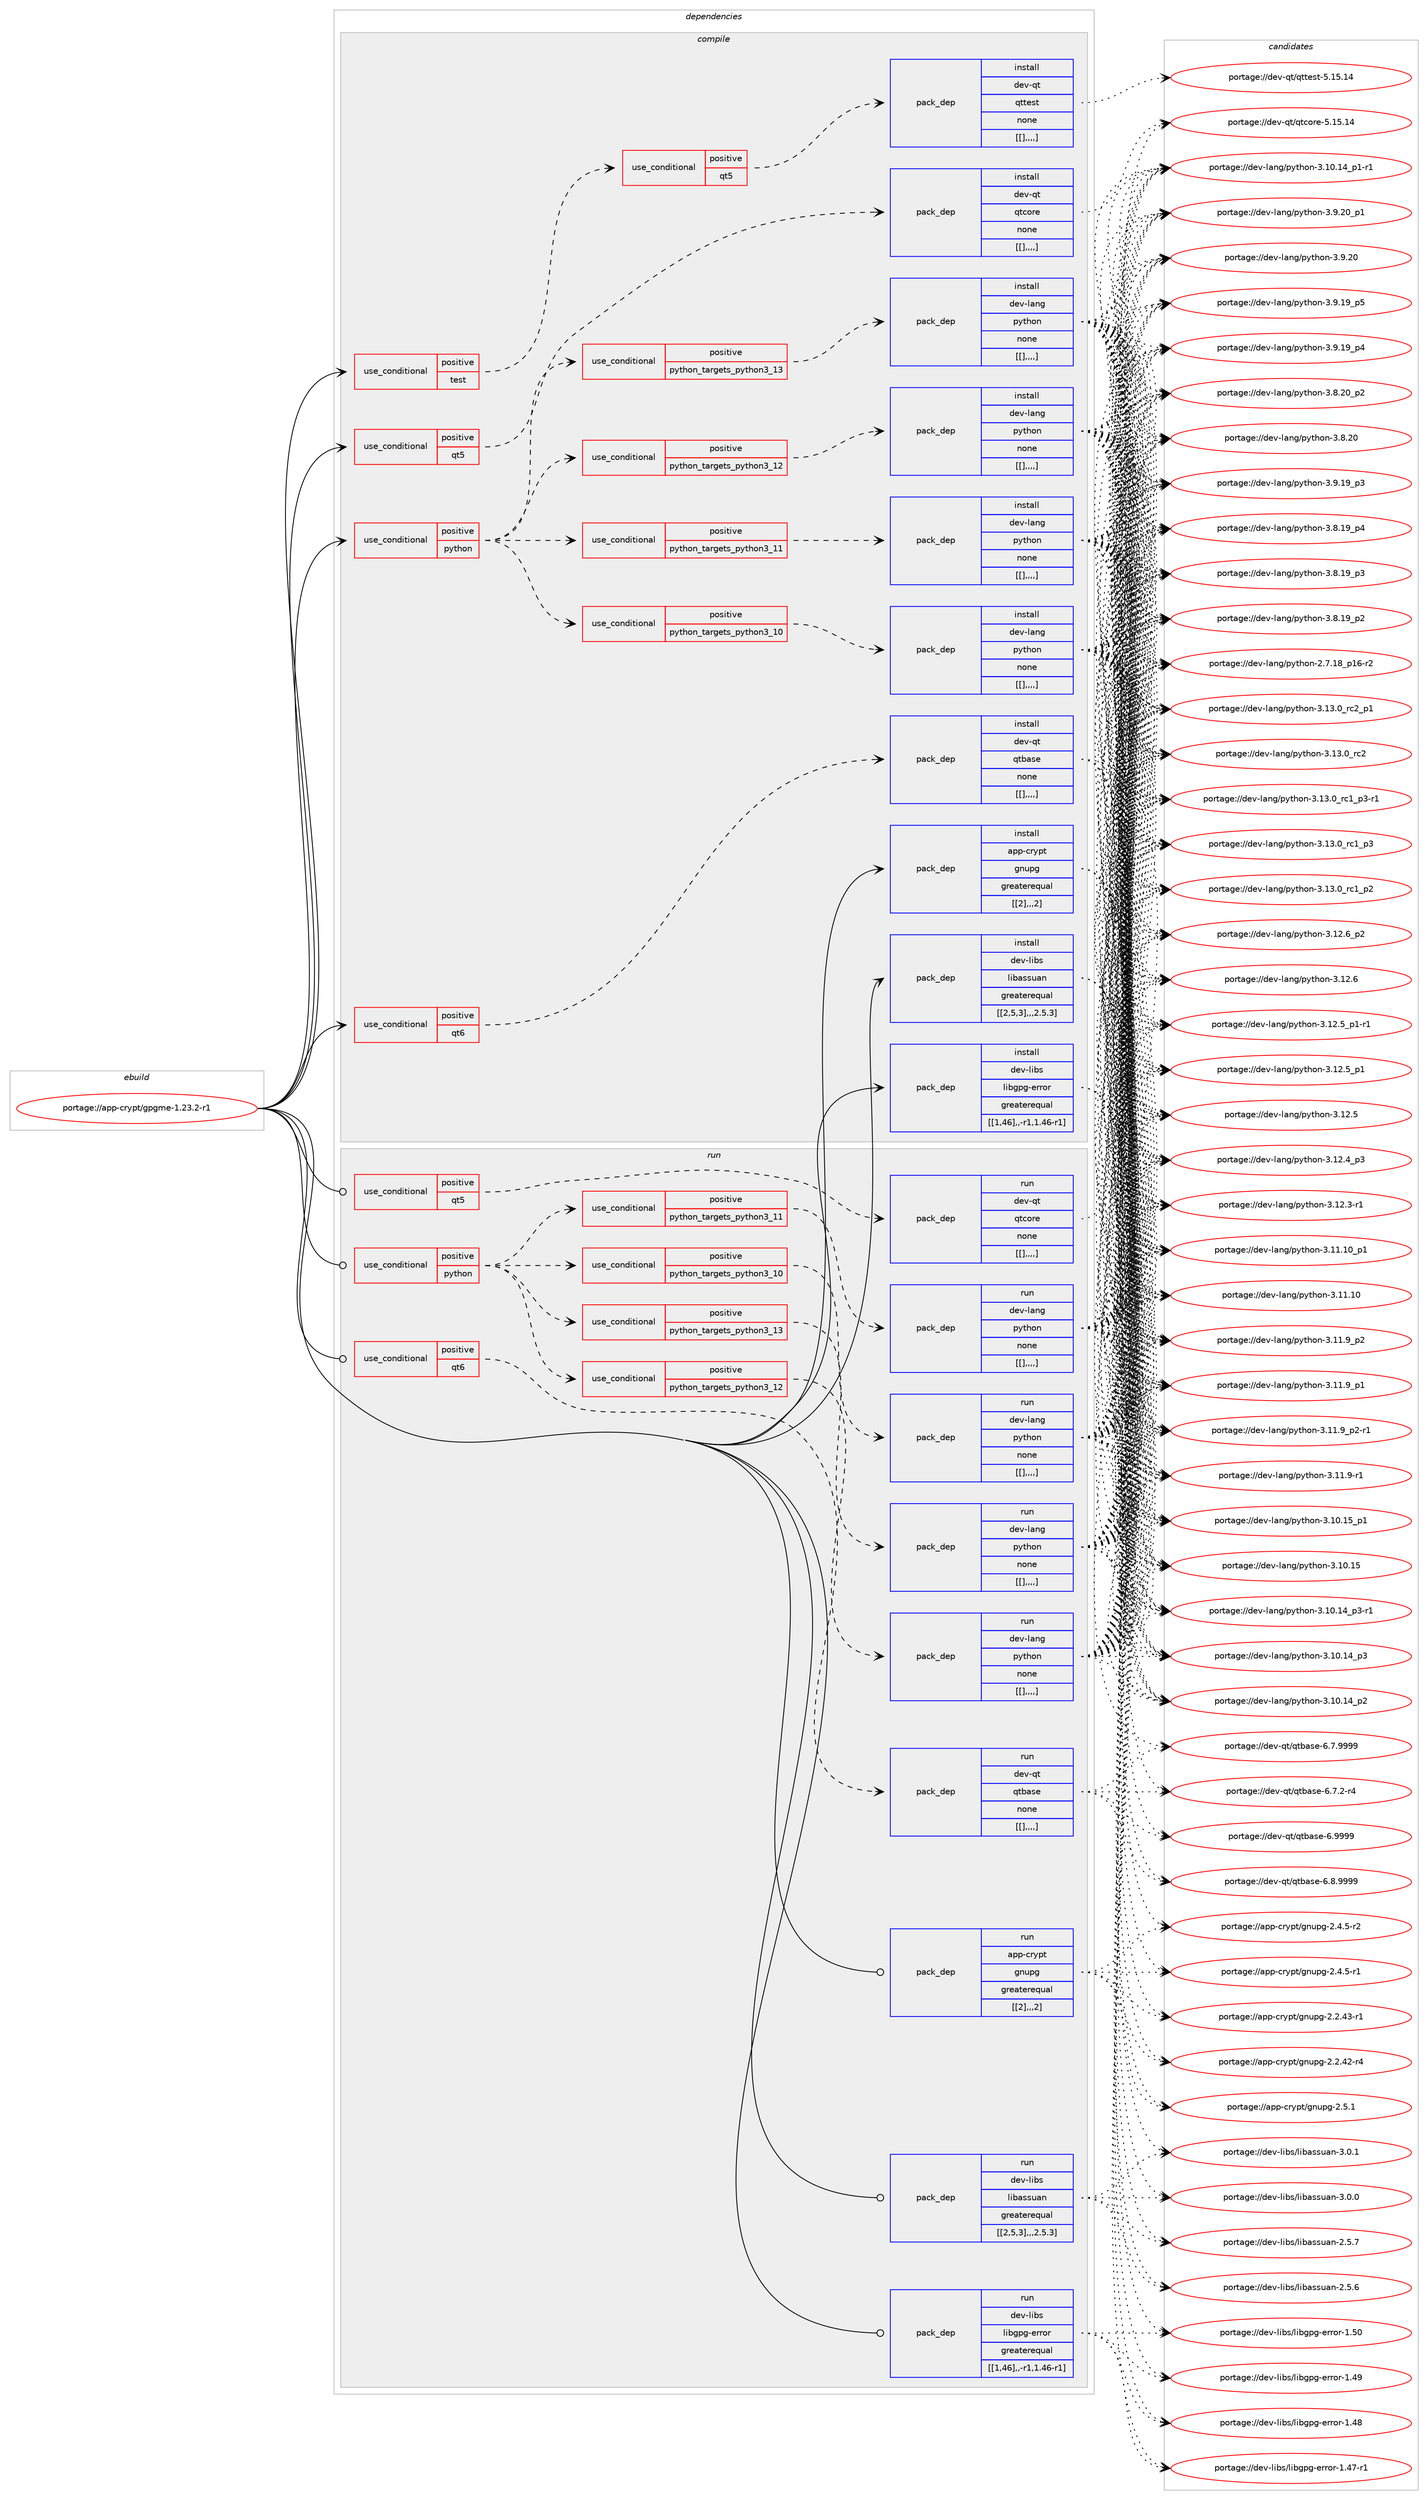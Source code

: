 digraph prolog {

# *************
# Graph options
# *************

newrank=true;
concentrate=true;
compound=true;
graph [rankdir=LR,fontname=Helvetica,fontsize=10,ranksep=1.5];#, ranksep=2.5, nodesep=0.2];
edge  [arrowhead=vee];
node  [fontname=Helvetica,fontsize=10];

# **********
# The ebuild
# **********

subgraph cluster_leftcol {
color=gray;
label=<<i>ebuild</i>>;
id [label="portage://app-crypt/gpgme-1.23.2-r1", color=red, width=4, href="../app-crypt/gpgme-1.23.2-r1.svg"];
}

# ****************
# The dependencies
# ****************

subgraph cluster_midcol {
color=gray;
label=<<i>dependencies</i>>;
subgraph cluster_compile {
fillcolor="#eeeeee";
style=filled;
label=<<i>compile</i>>;
subgraph cond3711 {
dependency13476 [label=<<TABLE BORDER="0" CELLBORDER="1" CELLSPACING="0" CELLPADDING="4"><TR><TD ROWSPAN="3" CELLPADDING="10">use_conditional</TD></TR><TR><TD>positive</TD></TR><TR><TD>python</TD></TR></TABLE>>, shape=none, color=red];
subgraph cond3712 {
dependency13477 [label=<<TABLE BORDER="0" CELLBORDER="1" CELLSPACING="0" CELLPADDING="4"><TR><TD ROWSPAN="3" CELLPADDING="10">use_conditional</TD></TR><TR><TD>positive</TD></TR><TR><TD>python_targets_python3_10</TD></TR></TABLE>>, shape=none, color=red];
subgraph pack9696 {
dependency13478 [label=<<TABLE BORDER="0" CELLBORDER="1" CELLSPACING="0" CELLPADDING="4" WIDTH="220"><TR><TD ROWSPAN="6" CELLPADDING="30">pack_dep</TD></TR><TR><TD WIDTH="110">install</TD></TR><TR><TD>dev-lang</TD></TR><TR><TD>python</TD></TR><TR><TD>none</TD></TR><TR><TD>[[],,,,]</TD></TR></TABLE>>, shape=none, color=blue];
}
dependency13477:e -> dependency13478:w [weight=20,style="dashed",arrowhead="vee"];
}
dependency13476:e -> dependency13477:w [weight=20,style="dashed",arrowhead="vee"];
subgraph cond3713 {
dependency13479 [label=<<TABLE BORDER="0" CELLBORDER="1" CELLSPACING="0" CELLPADDING="4"><TR><TD ROWSPAN="3" CELLPADDING="10">use_conditional</TD></TR><TR><TD>positive</TD></TR><TR><TD>python_targets_python3_11</TD></TR></TABLE>>, shape=none, color=red];
subgraph pack9697 {
dependency13480 [label=<<TABLE BORDER="0" CELLBORDER="1" CELLSPACING="0" CELLPADDING="4" WIDTH="220"><TR><TD ROWSPAN="6" CELLPADDING="30">pack_dep</TD></TR><TR><TD WIDTH="110">install</TD></TR><TR><TD>dev-lang</TD></TR><TR><TD>python</TD></TR><TR><TD>none</TD></TR><TR><TD>[[],,,,]</TD></TR></TABLE>>, shape=none, color=blue];
}
dependency13479:e -> dependency13480:w [weight=20,style="dashed",arrowhead="vee"];
}
dependency13476:e -> dependency13479:w [weight=20,style="dashed",arrowhead="vee"];
subgraph cond3714 {
dependency13481 [label=<<TABLE BORDER="0" CELLBORDER="1" CELLSPACING="0" CELLPADDING="4"><TR><TD ROWSPAN="3" CELLPADDING="10">use_conditional</TD></TR><TR><TD>positive</TD></TR><TR><TD>python_targets_python3_12</TD></TR></TABLE>>, shape=none, color=red];
subgraph pack9698 {
dependency13482 [label=<<TABLE BORDER="0" CELLBORDER="1" CELLSPACING="0" CELLPADDING="4" WIDTH="220"><TR><TD ROWSPAN="6" CELLPADDING="30">pack_dep</TD></TR><TR><TD WIDTH="110">install</TD></TR><TR><TD>dev-lang</TD></TR><TR><TD>python</TD></TR><TR><TD>none</TD></TR><TR><TD>[[],,,,]</TD></TR></TABLE>>, shape=none, color=blue];
}
dependency13481:e -> dependency13482:w [weight=20,style="dashed",arrowhead="vee"];
}
dependency13476:e -> dependency13481:w [weight=20,style="dashed",arrowhead="vee"];
subgraph cond3715 {
dependency13483 [label=<<TABLE BORDER="0" CELLBORDER="1" CELLSPACING="0" CELLPADDING="4"><TR><TD ROWSPAN="3" CELLPADDING="10">use_conditional</TD></TR><TR><TD>positive</TD></TR><TR><TD>python_targets_python3_13</TD></TR></TABLE>>, shape=none, color=red];
subgraph pack9699 {
dependency13484 [label=<<TABLE BORDER="0" CELLBORDER="1" CELLSPACING="0" CELLPADDING="4" WIDTH="220"><TR><TD ROWSPAN="6" CELLPADDING="30">pack_dep</TD></TR><TR><TD WIDTH="110">install</TD></TR><TR><TD>dev-lang</TD></TR><TR><TD>python</TD></TR><TR><TD>none</TD></TR><TR><TD>[[],,,,]</TD></TR></TABLE>>, shape=none, color=blue];
}
dependency13483:e -> dependency13484:w [weight=20,style="dashed",arrowhead="vee"];
}
dependency13476:e -> dependency13483:w [weight=20,style="dashed",arrowhead="vee"];
}
id:e -> dependency13476:w [weight=20,style="solid",arrowhead="vee"];
subgraph cond3716 {
dependency13485 [label=<<TABLE BORDER="0" CELLBORDER="1" CELLSPACING="0" CELLPADDING="4"><TR><TD ROWSPAN="3" CELLPADDING="10">use_conditional</TD></TR><TR><TD>positive</TD></TR><TR><TD>qt5</TD></TR></TABLE>>, shape=none, color=red];
subgraph pack9700 {
dependency13486 [label=<<TABLE BORDER="0" CELLBORDER="1" CELLSPACING="0" CELLPADDING="4" WIDTH="220"><TR><TD ROWSPAN="6" CELLPADDING="30">pack_dep</TD></TR><TR><TD WIDTH="110">install</TD></TR><TR><TD>dev-qt</TD></TR><TR><TD>qtcore</TD></TR><TR><TD>none</TD></TR><TR><TD>[[],,,,]</TD></TR></TABLE>>, shape=none, color=blue];
}
dependency13485:e -> dependency13486:w [weight=20,style="dashed",arrowhead="vee"];
}
id:e -> dependency13485:w [weight=20,style="solid",arrowhead="vee"];
subgraph cond3717 {
dependency13487 [label=<<TABLE BORDER="0" CELLBORDER="1" CELLSPACING="0" CELLPADDING="4"><TR><TD ROWSPAN="3" CELLPADDING="10">use_conditional</TD></TR><TR><TD>positive</TD></TR><TR><TD>qt6</TD></TR></TABLE>>, shape=none, color=red];
subgraph pack9701 {
dependency13488 [label=<<TABLE BORDER="0" CELLBORDER="1" CELLSPACING="0" CELLPADDING="4" WIDTH="220"><TR><TD ROWSPAN="6" CELLPADDING="30">pack_dep</TD></TR><TR><TD WIDTH="110">install</TD></TR><TR><TD>dev-qt</TD></TR><TR><TD>qtbase</TD></TR><TR><TD>none</TD></TR><TR><TD>[[],,,,]</TD></TR></TABLE>>, shape=none, color=blue];
}
dependency13487:e -> dependency13488:w [weight=20,style="dashed",arrowhead="vee"];
}
id:e -> dependency13487:w [weight=20,style="solid",arrowhead="vee"];
subgraph cond3718 {
dependency13489 [label=<<TABLE BORDER="0" CELLBORDER="1" CELLSPACING="0" CELLPADDING="4"><TR><TD ROWSPAN="3" CELLPADDING="10">use_conditional</TD></TR><TR><TD>positive</TD></TR><TR><TD>test</TD></TR></TABLE>>, shape=none, color=red];
subgraph cond3719 {
dependency13490 [label=<<TABLE BORDER="0" CELLBORDER="1" CELLSPACING="0" CELLPADDING="4"><TR><TD ROWSPAN="3" CELLPADDING="10">use_conditional</TD></TR><TR><TD>positive</TD></TR><TR><TD>qt5</TD></TR></TABLE>>, shape=none, color=red];
subgraph pack9702 {
dependency13491 [label=<<TABLE BORDER="0" CELLBORDER="1" CELLSPACING="0" CELLPADDING="4" WIDTH="220"><TR><TD ROWSPAN="6" CELLPADDING="30">pack_dep</TD></TR><TR><TD WIDTH="110">install</TD></TR><TR><TD>dev-qt</TD></TR><TR><TD>qttest</TD></TR><TR><TD>none</TD></TR><TR><TD>[[],,,,]</TD></TR></TABLE>>, shape=none, color=blue];
}
dependency13490:e -> dependency13491:w [weight=20,style="dashed",arrowhead="vee"];
}
dependency13489:e -> dependency13490:w [weight=20,style="dashed",arrowhead="vee"];
}
id:e -> dependency13489:w [weight=20,style="solid",arrowhead="vee"];
subgraph pack9703 {
dependency13492 [label=<<TABLE BORDER="0" CELLBORDER="1" CELLSPACING="0" CELLPADDING="4" WIDTH="220"><TR><TD ROWSPAN="6" CELLPADDING="30">pack_dep</TD></TR><TR><TD WIDTH="110">install</TD></TR><TR><TD>app-crypt</TD></TR><TR><TD>gnupg</TD></TR><TR><TD>greaterequal</TD></TR><TR><TD>[[2],,,2]</TD></TR></TABLE>>, shape=none, color=blue];
}
id:e -> dependency13492:w [weight=20,style="solid",arrowhead="vee"];
subgraph pack9704 {
dependency13493 [label=<<TABLE BORDER="0" CELLBORDER="1" CELLSPACING="0" CELLPADDING="4" WIDTH="220"><TR><TD ROWSPAN="6" CELLPADDING="30">pack_dep</TD></TR><TR><TD WIDTH="110">install</TD></TR><TR><TD>dev-libs</TD></TR><TR><TD>libassuan</TD></TR><TR><TD>greaterequal</TD></TR><TR><TD>[[2,5,3],,,2.5.3]</TD></TR></TABLE>>, shape=none, color=blue];
}
id:e -> dependency13493:w [weight=20,style="solid",arrowhead="vee"];
subgraph pack9705 {
dependency13494 [label=<<TABLE BORDER="0" CELLBORDER="1" CELLSPACING="0" CELLPADDING="4" WIDTH="220"><TR><TD ROWSPAN="6" CELLPADDING="30">pack_dep</TD></TR><TR><TD WIDTH="110">install</TD></TR><TR><TD>dev-libs</TD></TR><TR><TD>libgpg-error</TD></TR><TR><TD>greaterequal</TD></TR><TR><TD>[[1,46],,-r1,1.46-r1]</TD></TR></TABLE>>, shape=none, color=blue];
}
id:e -> dependency13494:w [weight=20,style="solid",arrowhead="vee"];
}
subgraph cluster_compileandrun {
fillcolor="#eeeeee";
style=filled;
label=<<i>compile and run</i>>;
}
subgraph cluster_run {
fillcolor="#eeeeee";
style=filled;
label=<<i>run</i>>;
subgraph cond3720 {
dependency13495 [label=<<TABLE BORDER="0" CELLBORDER="1" CELLSPACING="0" CELLPADDING="4"><TR><TD ROWSPAN="3" CELLPADDING="10">use_conditional</TD></TR><TR><TD>positive</TD></TR><TR><TD>python</TD></TR></TABLE>>, shape=none, color=red];
subgraph cond3721 {
dependency13496 [label=<<TABLE BORDER="0" CELLBORDER="1" CELLSPACING="0" CELLPADDING="4"><TR><TD ROWSPAN="3" CELLPADDING="10">use_conditional</TD></TR><TR><TD>positive</TD></TR><TR><TD>python_targets_python3_10</TD></TR></TABLE>>, shape=none, color=red];
subgraph pack9706 {
dependency13497 [label=<<TABLE BORDER="0" CELLBORDER="1" CELLSPACING="0" CELLPADDING="4" WIDTH="220"><TR><TD ROWSPAN="6" CELLPADDING="30">pack_dep</TD></TR><TR><TD WIDTH="110">run</TD></TR><TR><TD>dev-lang</TD></TR><TR><TD>python</TD></TR><TR><TD>none</TD></TR><TR><TD>[[],,,,]</TD></TR></TABLE>>, shape=none, color=blue];
}
dependency13496:e -> dependency13497:w [weight=20,style="dashed",arrowhead="vee"];
}
dependency13495:e -> dependency13496:w [weight=20,style="dashed",arrowhead="vee"];
subgraph cond3722 {
dependency13498 [label=<<TABLE BORDER="0" CELLBORDER="1" CELLSPACING="0" CELLPADDING="4"><TR><TD ROWSPAN="3" CELLPADDING="10">use_conditional</TD></TR><TR><TD>positive</TD></TR><TR><TD>python_targets_python3_11</TD></TR></TABLE>>, shape=none, color=red];
subgraph pack9707 {
dependency13499 [label=<<TABLE BORDER="0" CELLBORDER="1" CELLSPACING="0" CELLPADDING="4" WIDTH="220"><TR><TD ROWSPAN="6" CELLPADDING="30">pack_dep</TD></TR><TR><TD WIDTH="110">run</TD></TR><TR><TD>dev-lang</TD></TR><TR><TD>python</TD></TR><TR><TD>none</TD></TR><TR><TD>[[],,,,]</TD></TR></TABLE>>, shape=none, color=blue];
}
dependency13498:e -> dependency13499:w [weight=20,style="dashed",arrowhead="vee"];
}
dependency13495:e -> dependency13498:w [weight=20,style="dashed",arrowhead="vee"];
subgraph cond3723 {
dependency13500 [label=<<TABLE BORDER="0" CELLBORDER="1" CELLSPACING="0" CELLPADDING="4"><TR><TD ROWSPAN="3" CELLPADDING="10">use_conditional</TD></TR><TR><TD>positive</TD></TR><TR><TD>python_targets_python3_12</TD></TR></TABLE>>, shape=none, color=red];
subgraph pack9708 {
dependency13501 [label=<<TABLE BORDER="0" CELLBORDER="1" CELLSPACING="0" CELLPADDING="4" WIDTH="220"><TR><TD ROWSPAN="6" CELLPADDING="30">pack_dep</TD></TR><TR><TD WIDTH="110">run</TD></TR><TR><TD>dev-lang</TD></TR><TR><TD>python</TD></TR><TR><TD>none</TD></TR><TR><TD>[[],,,,]</TD></TR></TABLE>>, shape=none, color=blue];
}
dependency13500:e -> dependency13501:w [weight=20,style="dashed",arrowhead="vee"];
}
dependency13495:e -> dependency13500:w [weight=20,style="dashed",arrowhead="vee"];
subgraph cond3724 {
dependency13502 [label=<<TABLE BORDER="0" CELLBORDER="1" CELLSPACING="0" CELLPADDING="4"><TR><TD ROWSPAN="3" CELLPADDING="10">use_conditional</TD></TR><TR><TD>positive</TD></TR><TR><TD>python_targets_python3_13</TD></TR></TABLE>>, shape=none, color=red];
subgraph pack9709 {
dependency13503 [label=<<TABLE BORDER="0" CELLBORDER="1" CELLSPACING="0" CELLPADDING="4" WIDTH="220"><TR><TD ROWSPAN="6" CELLPADDING="30">pack_dep</TD></TR><TR><TD WIDTH="110">run</TD></TR><TR><TD>dev-lang</TD></TR><TR><TD>python</TD></TR><TR><TD>none</TD></TR><TR><TD>[[],,,,]</TD></TR></TABLE>>, shape=none, color=blue];
}
dependency13502:e -> dependency13503:w [weight=20,style="dashed",arrowhead="vee"];
}
dependency13495:e -> dependency13502:w [weight=20,style="dashed",arrowhead="vee"];
}
id:e -> dependency13495:w [weight=20,style="solid",arrowhead="odot"];
subgraph cond3725 {
dependency13504 [label=<<TABLE BORDER="0" CELLBORDER="1" CELLSPACING="0" CELLPADDING="4"><TR><TD ROWSPAN="3" CELLPADDING="10">use_conditional</TD></TR><TR><TD>positive</TD></TR><TR><TD>qt5</TD></TR></TABLE>>, shape=none, color=red];
subgraph pack9710 {
dependency13505 [label=<<TABLE BORDER="0" CELLBORDER="1" CELLSPACING="0" CELLPADDING="4" WIDTH="220"><TR><TD ROWSPAN="6" CELLPADDING="30">pack_dep</TD></TR><TR><TD WIDTH="110">run</TD></TR><TR><TD>dev-qt</TD></TR><TR><TD>qtcore</TD></TR><TR><TD>none</TD></TR><TR><TD>[[],,,,]</TD></TR></TABLE>>, shape=none, color=blue];
}
dependency13504:e -> dependency13505:w [weight=20,style="dashed",arrowhead="vee"];
}
id:e -> dependency13504:w [weight=20,style="solid",arrowhead="odot"];
subgraph cond3726 {
dependency13506 [label=<<TABLE BORDER="0" CELLBORDER="1" CELLSPACING="0" CELLPADDING="4"><TR><TD ROWSPAN="3" CELLPADDING="10">use_conditional</TD></TR><TR><TD>positive</TD></TR><TR><TD>qt6</TD></TR></TABLE>>, shape=none, color=red];
subgraph pack9711 {
dependency13507 [label=<<TABLE BORDER="0" CELLBORDER="1" CELLSPACING="0" CELLPADDING="4" WIDTH="220"><TR><TD ROWSPAN="6" CELLPADDING="30">pack_dep</TD></TR><TR><TD WIDTH="110">run</TD></TR><TR><TD>dev-qt</TD></TR><TR><TD>qtbase</TD></TR><TR><TD>none</TD></TR><TR><TD>[[],,,,]</TD></TR></TABLE>>, shape=none, color=blue];
}
dependency13506:e -> dependency13507:w [weight=20,style="dashed",arrowhead="vee"];
}
id:e -> dependency13506:w [weight=20,style="solid",arrowhead="odot"];
subgraph pack9712 {
dependency13508 [label=<<TABLE BORDER="0" CELLBORDER="1" CELLSPACING="0" CELLPADDING="4" WIDTH="220"><TR><TD ROWSPAN="6" CELLPADDING="30">pack_dep</TD></TR><TR><TD WIDTH="110">run</TD></TR><TR><TD>app-crypt</TD></TR><TR><TD>gnupg</TD></TR><TR><TD>greaterequal</TD></TR><TR><TD>[[2],,,2]</TD></TR></TABLE>>, shape=none, color=blue];
}
id:e -> dependency13508:w [weight=20,style="solid",arrowhead="odot"];
subgraph pack9713 {
dependency13509 [label=<<TABLE BORDER="0" CELLBORDER="1" CELLSPACING="0" CELLPADDING="4" WIDTH="220"><TR><TD ROWSPAN="6" CELLPADDING="30">pack_dep</TD></TR><TR><TD WIDTH="110">run</TD></TR><TR><TD>dev-libs</TD></TR><TR><TD>libassuan</TD></TR><TR><TD>greaterequal</TD></TR><TR><TD>[[2,5,3],,,2.5.3]</TD></TR></TABLE>>, shape=none, color=blue];
}
id:e -> dependency13509:w [weight=20,style="solid",arrowhead="odot"];
subgraph pack9714 {
dependency13510 [label=<<TABLE BORDER="0" CELLBORDER="1" CELLSPACING="0" CELLPADDING="4" WIDTH="220"><TR><TD ROWSPAN="6" CELLPADDING="30">pack_dep</TD></TR><TR><TD WIDTH="110">run</TD></TR><TR><TD>dev-libs</TD></TR><TR><TD>libgpg-error</TD></TR><TR><TD>greaterequal</TD></TR><TR><TD>[[1,46],,-r1,1.46-r1]</TD></TR></TABLE>>, shape=none, color=blue];
}
id:e -> dependency13510:w [weight=20,style="solid",arrowhead="odot"];
}
}

# **************
# The candidates
# **************

subgraph cluster_choices {
rank=same;
color=gray;
label=<<i>candidates</i>>;

subgraph choice9696 {
color=black;
nodesep=1;
choice100101118451089711010347112121116104111110455146495146489511499509511249 [label="portage://dev-lang/python-3.13.0_rc2_p1", color=red, width=4,href="../dev-lang/python-3.13.0_rc2_p1.svg"];
choice10010111845108971101034711212111610411111045514649514648951149950 [label="portage://dev-lang/python-3.13.0_rc2", color=red, width=4,href="../dev-lang/python-3.13.0_rc2.svg"];
choice1001011184510897110103471121211161041111104551464951464895114994995112514511449 [label="portage://dev-lang/python-3.13.0_rc1_p3-r1", color=red, width=4,href="../dev-lang/python-3.13.0_rc1_p3-r1.svg"];
choice100101118451089711010347112121116104111110455146495146489511499499511251 [label="portage://dev-lang/python-3.13.0_rc1_p3", color=red, width=4,href="../dev-lang/python-3.13.0_rc1_p3.svg"];
choice100101118451089711010347112121116104111110455146495146489511499499511250 [label="portage://dev-lang/python-3.13.0_rc1_p2", color=red, width=4,href="../dev-lang/python-3.13.0_rc1_p2.svg"];
choice100101118451089711010347112121116104111110455146495046549511250 [label="portage://dev-lang/python-3.12.6_p2", color=red, width=4,href="../dev-lang/python-3.12.6_p2.svg"];
choice10010111845108971101034711212111610411111045514649504654 [label="portage://dev-lang/python-3.12.6", color=red, width=4,href="../dev-lang/python-3.12.6.svg"];
choice1001011184510897110103471121211161041111104551464950465395112494511449 [label="portage://dev-lang/python-3.12.5_p1-r1", color=red, width=4,href="../dev-lang/python-3.12.5_p1-r1.svg"];
choice100101118451089711010347112121116104111110455146495046539511249 [label="portage://dev-lang/python-3.12.5_p1", color=red, width=4,href="../dev-lang/python-3.12.5_p1.svg"];
choice10010111845108971101034711212111610411111045514649504653 [label="portage://dev-lang/python-3.12.5", color=red, width=4,href="../dev-lang/python-3.12.5.svg"];
choice100101118451089711010347112121116104111110455146495046529511251 [label="portage://dev-lang/python-3.12.4_p3", color=red, width=4,href="../dev-lang/python-3.12.4_p3.svg"];
choice100101118451089711010347112121116104111110455146495046514511449 [label="portage://dev-lang/python-3.12.3-r1", color=red, width=4,href="../dev-lang/python-3.12.3-r1.svg"];
choice10010111845108971101034711212111610411111045514649494649489511249 [label="portage://dev-lang/python-3.11.10_p1", color=red, width=4,href="../dev-lang/python-3.11.10_p1.svg"];
choice1001011184510897110103471121211161041111104551464949464948 [label="portage://dev-lang/python-3.11.10", color=red, width=4,href="../dev-lang/python-3.11.10.svg"];
choice1001011184510897110103471121211161041111104551464949465795112504511449 [label="portage://dev-lang/python-3.11.9_p2-r1", color=red, width=4,href="../dev-lang/python-3.11.9_p2-r1.svg"];
choice100101118451089711010347112121116104111110455146494946579511250 [label="portage://dev-lang/python-3.11.9_p2", color=red, width=4,href="../dev-lang/python-3.11.9_p2.svg"];
choice100101118451089711010347112121116104111110455146494946579511249 [label="portage://dev-lang/python-3.11.9_p1", color=red, width=4,href="../dev-lang/python-3.11.9_p1.svg"];
choice100101118451089711010347112121116104111110455146494946574511449 [label="portage://dev-lang/python-3.11.9-r1", color=red, width=4,href="../dev-lang/python-3.11.9-r1.svg"];
choice10010111845108971101034711212111610411111045514649484649539511249 [label="portage://dev-lang/python-3.10.15_p1", color=red, width=4,href="../dev-lang/python-3.10.15_p1.svg"];
choice1001011184510897110103471121211161041111104551464948464953 [label="portage://dev-lang/python-3.10.15", color=red, width=4,href="../dev-lang/python-3.10.15.svg"];
choice100101118451089711010347112121116104111110455146494846495295112514511449 [label="portage://dev-lang/python-3.10.14_p3-r1", color=red, width=4,href="../dev-lang/python-3.10.14_p3-r1.svg"];
choice10010111845108971101034711212111610411111045514649484649529511251 [label="portage://dev-lang/python-3.10.14_p3", color=red, width=4,href="../dev-lang/python-3.10.14_p3.svg"];
choice10010111845108971101034711212111610411111045514649484649529511250 [label="portage://dev-lang/python-3.10.14_p2", color=red, width=4,href="../dev-lang/python-3.10.14_p2.svg"];
choice100101118451089711010347112121116104111110455146494846495295112494511449 [label="portage://dev-lang/python-3.10.14_p1-r1", color=red, width=4,href="../dev-lang/python-3.10.14_p1-r1.svg"];
choice100101118451089711010347112121116104111110455146574650489511249 [label="portage://dev-lang/python-3.9.20_p1", color=red, width=4,href="../dev-lang/python-3.9.20_p1.svg"];
choice10010111845108971101034711212111610411111045514657465048 [label="portage://dev-lang/python-3.9.20", color=red, width=4,href="../dev-lang/python-3.9.20.svg"];
choice100101118451089711010347112121116104111110455146574649579511253 [label="portage://dev-lang/python-3.9.19_p5", color=red, width=4,href="../dev-lang/python-3.9.19_p5.svg"];
choice100101118451089711010347112121116104111110455146574649579511252 [label="portage://dev-lang/python-3.9.19_p4", color=red, width=4,href="../dev-lang/python-3.9.19_p4.svg"];
choice100101118451089711010347112121116104111110455146574649579511251 [label="portage://dev-lang/python-3.9.19_p3", color=red, width=4,href="../dev-lang/python-3.9.19_p3.svg"];
choice100101118451089711010347112121116104111110455146564650489511250 [label="portage://dev-lang/python-3.8.20_p2", color=red, width=4,href="../dev-lang/python-3.8.20_p2.svg"];
choice10010111845108971101034711212111610411111045514656465048 [label="portage://dev-lang/python-3.8.20", color=red, width=4,href="../dev-lang/python-3.8.20.svg"];
choice100101118451089711010347112121116104111110455146564649579511252 [label="portage://dev-lang/python-3.8.19_p4", color=red, width=4,href="../dev-lang/python-3.8.19_p4.svg"];
choice100101118451089711010347112121116104111110455146564649579511251 [label="portage://dev-lang/python-3.8.19_p3", color=red, width=4,href="../dev-lang/python-3.8.19_p3.svg"];
choice100101118451089711010347112121116104111110455146564649579511250 [label="portage://dev-lang/python-3.8.19_p2", color=red, width=4,href="../dev-lang/python-3.8.19_p2.svg"];
choice100101118451089711010347112121116104111110455046554649569511249544511450 [label="portage://dev-lang/python-2.7.18_p16-r2", color=red, width=4,href="../dev-lang/python-2.7.18_p16-r2.svg"];
dependency13478:e -> choice100101118451089711010347112121116104111110455146495146489511499509511249:w [style=dotted,weight="100"];
dependency13478:e -> choice10010111845108971101034711212111610411111045514649514648951149950:w [style=dotted,weight="100"];
dependency13478:e -> choice1001011184510897110103471121211161041111104551464951464895114994995112514511449:w [style=dotted,weight="100"];
dependency13478:e -> choice100101118451089711010347112121116104111110455146495146489511499499511251:w [style=dotted,weight="100"];
dependency13478:e -> choice100101118451089711010347112121116104111110455146495146489511499499511250:w [style=dotted,weight="100"];
dependency13478:e -> choice100101118451089711010347112121116104111110455146495046549511250:w [style=dotted,weight="100"];
dependency13478:e -> choice10010111845108971101034711212111610411111045514649504654:w [style=dotted,weight="100"];
dependency13478:e -> choice1001011184510897110103471121211161041111104551464950465395112494511449:w [style=dotted,weight="100"];
dependency13478:e -> choice100101118451089711010347112121116104111110455146495046539511249:w [style=dotted,weight="100"];
dependency13478:e -> choice10010111845108971101034711212111610411111045514649504653:w [style=dotted,weight="100"];
dependency13478:e -> choice100101118451089711010347112121116104111110455146495046529511251:w [style=dotted,weight="100"];
dependency13478:e -> choice100101118451089711010347112121116104111110455146495046514511449:w [style=dotted,weight="100"];
dependency13478:e -> choice10010111845108971101034711212111610411111045514649494649489511249:w [style=dotted,weight="100"];
dependency13478:e -> choice1001011184510897110103471121211161041111104551464949464948:w [style=dotted,weight="100"];
dependency13478:e -> choice1001011184510897110103471121211161041111104551464949465795112504511449:w [style=dotted,weight="100"];
dependency13478:e -> choice100101118451089711010347112121116104111110455146494946579511250:w [style=dotted,weight="100"];
dependency13478:e -> choice100101118451089711010347112121116104111110455146494946579511249:w [style=dotted,weight="100"];
dependency13478:e -> choice100101118451089711010347112121116104111110455146494946574511449:w [style=dotted,weight="100"];
dependency13478:e -> choice10010111845108971101034711212111610411111045514649484649539511249:w [style=dotted,weight="100"];
dependency13478:e -> choice1001011184510897110103471121211161041111104551464948464953:w [style=dotted,weight="100"];
dependency13478:e -> choice100101118451089711010347112121116104111110455146494846495295112514511449:w [style=dotted,weight="100"];
dependency13478:e -> choice10010111845108971101034711212111610411111045514649484649529511251:w [style=dotted,weight="100"];
dependency13478:e -> choice10010111845108971101034711212111610411111045514649484649529511250:w [style=dotted,weight="100"];
dependency13478:e -> choice100101118451089711010347112121116104111110455146494846495295112494511449:w [style=dotted,weight="100"];
dependency13478:e -> choice100101118451089711010347112121116104111110455146574650489511249:w [style=dotted,weight="100"];
dependency13478:e -> choice10010111845108971101034711212111610411111045514657465048:w [style=dotted,weight="100"];
dependency13478:e -> choice100101118451089711010347112121116104111110455146574649579511253:w [style=dotted,weight="100"];
dependency13478:e -> choice100101118451089711010347112121116104111110455146574649579511252:w [style=dotted,weight="100"];
dependency13478:e -> choice100101118451089711010347112121116104111110455146574649579511251:w [style=dotted,weight="100"];
dependency13478:e -> choice100101118451089711010347112121116104111110455146564650489511250:w [style=dotted,weight="100"];
dependency13478:e -> choice10010111845108971101034711212111610411111045514656465048:w [style=dotted,weight="100"];
dependency13478:e -> choice100101118451089711010347112121116104111110455146564649579511252:w [style=dotted,weight="100"];
dependency13478:e -> choice100101118451089711010347112121116104111110455146564649579511251:w [style=dotted,weight="100"];
dependency13478:e -> choice100101118451089711010347112121116104111110455146564649579511250:w [style=dotted,weight="100"];
dependency13478:e -> choice100101118451089711010347112121116104111110455046554649569511249544511450:w [style=dotted,weight="100"];
}
subgraph choice9697 {
color=black;
nodesep=1;
choice100101118451089711010347112121116104111110455146495146489511499509511249 [label="portage://dev-lang/python-3.13.0_rc2_p1", color=red, width=4,href="../dev-lang/python-3.13.0_rc2_p1.svg"];
choice10010111845108971101034711212111610411111045514649514648951149950 [label="portage://dev-lang/python-3.13.0_rc2", color=red, width=4,href="../dev-lang/python-3.13.0_rc2.svg"];
choice1001011184510897110103471121211161041111104551464951464895114994995112514511449 [label="portage://dev-lang/python-3.13.0_rc1_p3-r1", color=red, width=4,href="../dev-lang/python-3.13.0_rc1_p3-r1.svg"];
choice100101118451089711010347112121116104111110455146495146489511499499511251 [label="portage://dev-lang/python-3.13.0_rc1_p3", color=red, width=4,href="../dev-lang/python-3.13.0_rc1_p3.svg"];
choice100101118451089711010347112121116104111110455146495146489511499499511250 [label="portage://dev-lang/python-3.13.0_rc1_p2", color=red, width=4,href="../dev-lang/python-3.13.0_rc1_p2.svg"];
choice100101118451089711010347112121116104111110455146495046549511250 [label="portage://dev-lang/python-3.12.6_p2", color=red, width=4,href="../dev-lang/python-3.12.6_p2.svg"];
choice10010111845108971101034711212111610411111045514649504654 [label="portage://dev-lang/python-3.12.6", color=red, width=4,href="../dev-lang/python-3.12.6.svg"];
choice1001011184510897110103471121211161041111104551464950465395112494511449 [label="portage://dev-lang/python-3.12.5_p1-r1", color=red, width=4,href="../dev-lang/python-3.12.5_p1-r1.svg"];
choice100101118451089711010347112121116104111110455146495046539511249 [label="portage://dev-lang/python-3.12.5_p1", color=red, width=4,href="../dev-lang/python-3.12.5_p1.svg"];
choice10010111845108971101034711212111610411111045514649504653 [label="portage://dev-lang/python-3.12.5", color=red, width=4,href="../dev-lang/python-3.12.5.svg"];
choice100101118451089711010347112121116104111110455146495046529511251 [label="portage://dev-lang/python-3.12.4_p3", color=red, width=4,href="../dev-lang/python-3.12.4_p3.svg"];
choice100101118451089711010347112121116104111110455146495046514511449 [label="portage://dev-lang/python-3.12.3-r1", color=red, width=4,href="../dev-lang/python-3.12.3-r1.svg"];
choice10010111845108971101034711212111610411111045514649494649489511249 [label="portage://dev-lang/python-3.11.10_p1", color=red, width=4,href="../dev-lang/python-3.11.10_p1.svg"];
choice1001011184510897110103471121211161041111104551464949464948 [label="portage://dev-lang/python-3.11.10", color=red, width=4,href="../dev-lang/python-3.11.10.svg"];
choice1001011184510897110103471121211161041111104551464949465795112504511449 [label="portage://dev-lang/python-3.11.9_p2-r1", color=red, width=4,href="../dev-lang/python-3.11.9_p2-r1.svg"];
choice100101118451089711010347112121116104111110455146494946579511250 [label="portage://dev-lang/python-3.11.9_p2", color=red, width=4,href="../dev-lang/python-3.11.9_p2.svg"];
choice100101118451089711010347112121116104111110455146494946579511249 [label="portage://dev-lang/python-3.11.9_p1", color=red, width=4,href="../dev-lang/python-3.11.9_p1.svg"];
choice100101118451089711010347112121116104111110455146494946574511449 [label="portage://dev-lang/python-3.11.9-r1", color=red, width=4,href="../dev-lang/python-3.11.9-r1.svg"];
choice10010111845108971101034711212111610411111045514649484649539511249 [label="portage://dev-lang/python-3.10.15_p1", color=red, width=4,href="../dev-lang/python-3.10.15_p1.svg"];
choice1001011184510897110103471121211161041111104551464948464953 [label="portage://dev-lang/python-3.10.15", color=red, width=4,href="../dev-lang/python-3.10.15.svg"];
choice100101118451089711010347112121116104111110455146494846495295112514511449 [label="portage://dev-lang/python-3.10.14_p3-r1", color=red, width=4,href="../dev-lang/python-3.10.14_p3-r1.svg"];
choice10010111845108971101034711212111610411111045514649484649529511251 [label="portage://dev-lang/python-3.10.14_p3", color=red, width=4,href="../dev-lang/python-3.10.14_p3.svg"];
choice10010111845108971101034711212111610411111045514649484649529511250 [label="portage://dev-lang/python-3.10.14_p2", color=red, width=4,href="../dev-lang/python-3.10.14_p2.svg"];
choice100101118451089711010347112121116104111110455146494846495295112494511449 [label="portage://dev-lang/python-3.10.14_p1-r1", color=red, width=4,href="../dev-lang/python-3.10.14_p1-r1.svg"];
choice100101118451089711010347112121116104111110455146574650489511249 [label="portage://dev-lang/python-3.9.20_p1", color=red, width=4,href="../dev-lang/python-3.9.20_p1.svg"];
choice10010111845108971101034711212111610411111045514657465048 [label="portage://dev-lang/python-3.9.20", color=red, width=4,href="../dev-lang/python-3.9.20.svg"];
choice100101118451089711010347112121116104111110455146574649579511253 [label="portage://dev-lang/python-3.9.19_p5", color=red, width=4,href="../dev-lang/python-3.9.19_p5.svg"];
choice100101118451089711010347112121116104111110455146574649579511252 [label="portage://dev-lang/python-3.9.19_p4", color=red, width=4,href="../dev-lang/python-3.9.19_p4.svg"];
choice100101118451089711010347112121116104111110455146574649579511251 [label="portage://dev-lang/python-3.9.19_p3", color=red, width=4,href="../dev-lang/python-3.9.19_p3.svg"];
choice100101118451089711010347112121116104111110455146564650489511250 [label="portage://dev-lang/python-3.8.20_p2", color=red, width=4,href="../dev-lang/python-3.8.20_p2.svg"];
choice10010111845108971101034711212111610411111045514656465048 [label="portage://dev-lang/python-3.8.20", color=red, width=4,href="../dev-lang/python-3.8.20.svg"];
choice100101118451089711010347112121116104111110455146564649579511252 [label="portage://dev-lang/python-3.8.19_p4", color=red, width=4,href="../dev-lang/python-3.8.19_p4.svg"];
choice100101118451089711010347112121116104111110455146564649579511251 [label="portage://dev-lang/python-3.8.19_p3", color=red, width=4,href="../dev-lang/python-3.8.19_p3.svg"];
choice100101118451089711010347112121116104111110455146564649579511250 [label="portage://dev-lang/python-3.8.19_p2", color=red, width=4,href="../dev-lang/python-3.8.19_p2.svg"];
choice100101118451089711010347112121116104111110455046554649569511249544511450 [label="portage://dev-lang/python-2.7.18_p16-r2", color=red, width=4,href="../dev-lang/python-2.7.18_p16-r2.svg"];
dependency13480:e -> choice100101118451089711010347112121116104111110455146495146489511499509511249:w [style=dotted,weight="100"];
dependency13480:e -> choice10010111845108971101034711212111610411111045514649514648951149950:w [style=dotted,weight="100"];
dependency13480:e -> choice1001011184510897110103471121211161041111104551464951464895114994995112514511449:w [style=dotted,weight="100"];
dependency13480:e -> choice100101118451089711010347112121116104111110455146495146489511499499511251:w [style=dotted,weight="100"];
dependency13480:e -> choice100101118451089711010347112121116104111110455146495146489511499499511250:w [style=dotted,weight="100"];
dependency13480:e -> choice100101118451089711010347112121116104111110455146495046549511250:w [style=dotted,weight="100"];
dependency13480:e -> choice10010111845108971101034711212111610411111045514649504654:w [style=dotted,weight="100"];
dependency13480:e -> choice1001011184510897110103471121211161041111104551464950465395112494511449:w [style=dotted,weight="100"];
dependency13480:e -> choice100101118451089711010347112121116104111110455146495046539511249:w [style=dotted,weight="100"];
dependency13480:e -> choice10010111845108971101034711212111610411111045514649504653:w [style=dotted,weight="100"];
dependency13480:e -> choice100101118451089711010347112121116104111110455146495046529511251:w [style=dotted,weight="100"];
dependency13480:e -> choice100101118451089711010347112121116104111110455146495046514511449:w [style=dotted,weight="100"];
dependency13480:e -> choice10010111845108971101034711212111610411111045514649494649489511249:w [style=dotted,weight="100"];
dependency13480:e -> choice1001011184510897110103471121211161041111104551464949464948:w [style=dotted,weight="100"];
dependency13480:e -> choice1001011184510897110103471121211161041111104551464949465795112504511449:w [style=dotted,weight="100"];
dependency13480:e -> choice100101118451089711010347112121116104111110455146494946579511250:w [style=dotted,weight="100"];
dependency13480:e -> choice100101118451089711010347112121116104111110455146494946579511249:w [style=dotted,weight="100"];
dependency13480:e -> choice100101118451089711010347112121116104111110455146494946574511449:w [style=dotted,weight="100"];
dependency13480:e -> choice10010111845108971101034711212111610411111045514649484649539511249:w [style=dotted,weight="100"];
dependency13480:e -> choice1001011184510897110103471121211161041111104551464948464953:w [style=dotted,weight="100"];
dependency13480:e -> choice100101118451089711010347112121116104111110455146494846495295112514511449:w [style=dotted,weight="100"];
dependency13480:e -> choice10010111845108971101034711212111610411111045514649484649529511251:w [style=dotted,weight="100"];
dependency13480:e -> choice10010111845108971101034711212111610411111045514649484649529511250:w [style=dotted,weight="100"];
dependency13480:e -> choice100101118451089711010347112121116104111110455146494846495295112494511449:w [style=dotted,weight="100"];
dependency13480:e -> choice100101118451089711010347112121116104111110455146574650489511249:w [style=dotted,weight="100"];
dependency13480:e -> choice10010111845108971101034711212111610411111045514657465048:w [style=dotted,weight="100"];
dependency13480:e -> choice100101118451089711010347112121116104111110455146574649579511253:w [style=dotted,weight="100"];
dependency13480:e -> choice100101118451089711010347112121116104111110455146574649579511252:w [style=dotted,weight="100"];
dependency13480:e -> choice100101118451089711010347112121116104111110455146574649579511251:w [style=dotted,weight="100"];
dependency13480:e -> choice100101118451089711010347112121116104111110455146564650489511250:w [style=dotted,weight="100"];
dependency13480:e -> choice10010111845108971101034711212111610411111045514656465048:w [style=dotted,weight="100"];
dependency13480:e -> choice100101118451089711010347112121116104111110455146564649579511252:w [style=dotted,weight="100"];
dependency13480:e -> choice100101118451089711010347112121116104111110455146564649579511251:w [style=dotted,weight="100"];
dependency13480:e -> choice100101118451089711010347112121116104111110455146564649579511250:w [style=dotted,weight="100"];
dependency13480:e -> choice100101118451089711010347112121116104111110455046554649569511249544511450:w [style=dotted,weight="100"];
}
subgraph choice9698 {
color=black;
nodesep=1;
choice100101118451089711010347112121116104111110455146495146489511499509511249 [label="portage://dev-lang/python-3.13.0_rc2_p1", color=red, width=4,href="../dev-lang/python-3.13.0_rc2_p1.svg"];
choice10010111845108971101034711212111610411111045514649514648951149950 [label="portage://dev-lang/python-3.13.0_rc2", color=red, width=4,href="../dev-lang/python-3.13.0_rc2.svg"];
choice1001011184510897110103471121211161041111104551464951464895114994995112514511449 [label="portage://dev-lang/python-3.13.0_rc1_p3-r1", color=red, width=4,href="../dev-lang/python-3.13.0_rc1_p3-r1.svg"];
choice100101118451089711010347112121116104111110455146495146489511499499511251 [label="portage://dev-lang/python-3.13.0_rc1_p3", color=red, width=4,href="../dev-lang/python-3.13.0_rc1_p3.svg"];
choice100101118451089711010347112121116104111110455146495146489511499499511250 [label="portage://dev-lang/python-3.13.0_rc1_p2", color=red, width=4,href="../dev-lang/python-3.13.0_rc1_p2.svg"];
choice100101118451089711010347112121116104111110455146495046549511250 [label="portage://dev-lang/python-3.12.6_p2", color=red, width=4,href="../dev-lang/python-3.12.6_p2.svg"];
choice10010111845108971101034711212111610411111045514649504654 [label="portage://dev-lang/python-3.12.6", color=red, width=4,href="../dev-lang/python-3.12.6.svg"];
choice1001011184510897110103471121211161041111104551464950465395112494511449 [label="portage://dev-lang/python-3.12.5_p1-r1", color=red, width=4,href="../dev-lang/python-3.12.5_p1-r1.svg"];
choice100101118451089711010347112121116104111110455146495046539511249 [label="portage://dev-lang/python-3.12.5_p1", color=red, width=4,href="../dev-lang/python-3.12.5_p1.svg"];
choice10010111845108971101034711212111610411111045514649504653 [label="portage://dev-lang/python-3.12.5", color=red, width=4,href="../dev-lang/python-3.12.5.svg"];
choice100101118451089711010347112121116104111110455146495046529511251 [label="portage://dev-lang/python-3.12.4_p3", color=red, width=4,href="../dev-lang/python-3.12.4_p3.svg"];
choice100101118451089711010347112121116104111110455146495046514511449 [label="portage://dev-lang/python-3.12.3-r1", color=red, width=4,href="../dev-lang/python-3.12.3-r1.svg"];
choice10010111845108971101034711212111610411111045514649494649489511249 [label="portage://dev-lang/python-3.11.10_p1", color=red, width=4,href="../dev-lang/python-3.11.10_p1.svg"];
choice1001011184510897110103471121211161041111104551464949464948 [label="portage://dev-lang/python-3.11.10", color=red, width=4,href="../dev-lang/python-3.11.10.svg"];
choice1001011184510897110103471121211161041111104551464949465795112504511449 [label="portage://dev-lang/python-3.11.9_p2-r1", color=red, width=4,href="../dev-lang/python-3.11.9_p2-r1.svg"];
choice100101118451089711010347112121116104111110455146494946579511250 [label="portage://dev-lang/python-3.11.9_p2", color=red, width=4,href="../dev-lang/python-3.11.9_p2.svg"];
choice100101118451089711010347112121116104111110455146494946579511249 [label="portage://dev-lang/python-3.11.9_p1", color=red, width=4,href="../dev-lang/python-3.11.9_p1.svg"];
choice100101118451089711010347112121116104111110455146494946574511449 [label="portage://dev-lang/python-3.11.9-r1", color=red, width=4,href="../dev-lang/python-3.11.9-r1.svg"];
choice10010111845108971101034711212111610411111045514649484649539511249 [label="portage://dev-lang/python-3.10.15_p1", color=red, width=4,href="../dev-lang/python-3.10.15_p1.svg"];
choice1001011184510897110103471121211161041111104551464948464953 [label="portage://dev-lang/python-3.10.15", color=red, width=4,href="../dev-lang/python-3.10.15.svg"];
choice100101118451089711010347112121116104111110455146494846495295112514511449 [label="portage://dev-lang/python-3.10.14_p3-r1", color=red, width=4,href="../dev-lang/python-3.10.14_p3-r1.svg"];
choice10010111845108971101034711212111610411111045514649484649529511251 [label="portage://dev-lang/python-3.10.14_p3", color=red, width=4,href="../dev-lang/python-3.10.14_p3.svg"];
choice10010111845108971101034711212111610411111045514649484649529511250 [label="portage://dev-lang/python-3.10.14_p2", color=red, width=4,href="../dev-lang/python-3.10.14_p2.svg"];
choice100101118451089711010347112121116104111110455146494846495295112494511449 [label="portage://dev-lang/python-3.10.14_p1-r1", color=red, width=4,href="../dev-lang/python-3.10.14_p1-r1.svg"];
choice100101118451089711010347112121116104111110455146574650489511249 [label="portage://dev-lang/python-3.9.20_p1", color=red, width=4,href="../dev-lang/python-3.9.20_p1.svg"];
choice10010111845108971101034711212111610411111045514657465048 [label="portage://dev-lang/python-3.9.20", color=red, width=4,href="../dev-lang/python-3.9.20.svg"];
choice100101118451089711010347112121116104111110455146574649579511253 [label="portage://dev-lang/python-3.9.19_p5", color=red, width=4,href="../dev-lang/python-3.9.19_p5.svg"];
choice100101118451089711010347112121116104111110455146574649579511252 [label="portage://dev-lang/python-3.9.19_p4", color=red, width=4,href="../dev-lang/python-3.9.19_p4.svg"];
choice100101118451089711010347112121116104111110455146574649579511251 [label="portage://dev-lang/python-3.9.19_p3", color=red, width=4,href="../dev-lang/python-3.9.19_p3.svg"];
choice100101118451089711010347112121116104111110455146564650489511250 [label="portage://dev-lang/python-3.8.20_p2", color=red, width=4,href="../dev-lang/python-3.8.20_p2.svg"];
choice10010111845108971101034711212111610411111045514656465048 [label="portage://dev-lang/python-3.8.20", color=red, width=4,href="../dev-lang/python-3.8.20.svg"];
choice100101118451089711010347112121116104111110455146564649579511252 [label="portage://dev-lang/python-3.8.19_p4", color=red, width=4,href="../dev-lang/python-3.8.19_p4.svg"];
choice100101118451089711010347112121116104111110455146564649579511251 [label="portage://dev-lang/python-3.8.19_p3", color=red, width=4,href="../dev-lang/python-3.8.19_p3.svg"];
choice100101118451089711010347112121116104111110455146564649579511250 [label="portage://dev-lang/python-3.8.19_p2", color=red, width=4,href="../dev-lang/python-3.8.19_p2.svg"];
choice100101118451089711010347112121116104111110455046554649569511249544511450 [label="portage://dev-lang/python-2.7.18_p16-r2", color=red, width=4,href="../dev-lang/python-2.7.18_p16-r2.svg"];
dependency13482:e -> choice100101118451089711010347112121116104111110455146495146489511499509511249:w [style=dotted,weight="100"];
dependency13482:e -> choice10010111845108971101034711212111610411111045514649514648951149950:w [style=dotted,weight="100"];
dependency13482:e -> choice1001011184510897110103471121211161041111104551464951464895114994995112514511449:w [style=dotted,weight="100"];
dependency13482:e -> choice100101118451089711010347112121116104111110455146495146489511499499511251:w [style=dotted,weight="100"];
dependency13482:e -> choice100101118451089711010347112121116104111110455146495146489511499499511250:w [style=dotted,weight="100"];
dependency13482:e -> choice100101118451089711010347112121116104111110455146495046549511250:w [style=dotted,weight="100"];
dependency13482:e -> choice10010111845108971101034711212111610411111045514649504654:w [style=dotted,weight="100"];
dependency13482:e -> choice1001011184510897110103471121211161041111104551464950465395112494511449:w [style=dotted,weight="100"];
dependency13482:e -> choice100101118451089711010347112121116104111110455146495046539511249:w [style=dotted,weight="100"];
dependency13482:e -> choice10010111845108971101034711212111610411111045514649504653:w [style=dotted,weight="100"];
dependency13482:e -> choice100101118451089711010347112121116104111110455146495046529511251:w [style=dotted,weight="100"];
dependency13482:e -> choice100101118451089711010347112121116104111110455146495046514511449:w [style=dotted,weight="100"];
dependency13482:e -> choice10010111845108971101034711212111610411111045514649494649489511249:w [style=dotted,weight="100"];
dependency13482:e -> choice1001011184510897110103471121211161041111104551464949464948:w [style=dotted,weight="100"];
dependency13482:e -> choice1001011184510897110103471121211161041111104551464949465795112504511449:w [style=dotted,weight="100"];
dependency13482:e -> choice100101118451089711010347112121116104111110455146494946579511250:w [style=dotted,weight="100"];
dependency13482:e -> choice100101118451089711010347112121116104111110455146494946579511249:w [style=dotted,weight="100"];
dependency13482:e -> choice100101118451089711010347112121116104111110455146494946574511449:w [style=dotted,weight="100"];
dependency13482:e -> choice10010111845108971101034711212111610411111045514649484649539511249:w [style=dotted,weight="100"];
dependency13482:e -> choice1001011184510897110103471121211161041111104551464948464953:w [style=dotted,weight="100"];
dependency13482:e -> choice100101118451089711010347112121116104111110455146494846495295112514511449:w [style=dotted,weight="100"];
dependency13482:e -> choice10010111845108971101034711212111610411111045514649484649529511251:w [style=dotted,weight="100"];
dependency13482:e -> choice10010111845108971101034711212111610411111045514649484649529511250:w [style=dotted,weight="100"];
dependency13482:e -> choice100101118451089711010347112121116104111110455146494846495295112494511449:w [style=dotted,weight="100"];
dependency13482:e -> choice100101118451089711010347112121116104111110455146574650489511249:w [style=dotted,weight="100"];
dependency13482:e -> choice10010111845108971101034711212111610411111045514657465048:w [style=dotted,weight="100"];
dependency13482:e -> choice100101118451089711010347112121116104111110455146574649579511253:w [style=dotted,weight="100"];
dependency13482:e -> choice100101118451089711010347112121116104111110455146574649579511252:w [style=dotted,weight="100"];
dependency13482:e -> choice100101118451089711010347112121116104111110455146574649579511251:w [style=dotted,weight="100"];
dependency13482:e -> choice100101118451089711010347112121116104111110455146564650489511250:w [style=dotted,weight="100"];
dependency13482:e -> choice10010111845108971101034711212111610411111045514656465048:w [style=dotted,weight="100"];
dependency13482:e -> choice100101118451089711010347112121116104111110455146564649579511252:w [style=dotted,weight="100"];
dependency13482:e -> choice100101118451089711010347112121116104111110455146564649579511251:w [style=dotted,weight="100"];
dependency13482:e -> choice100101118451089711010347112121116104111110455146564649579511250:w [style=dotted,weight="100"];
dependency13482:e -> choice100101118451089711010347112121116104111110455046554649569511249544511450:w [style=dotted,weight="100"];
}
subgraph choice9699 {
color=black;
nodesep=1;
choice100101118451089711010347112121116104111110455146495146489511499509511249 [label="portage://dev-lang/python-3.13.0_rc2_p1", color=red, width=4,href="../dev-lang/python-3.13.0_rc2_p1.svg"];
choice10010111845108971101034711212111610411111045514649514648951149950 [label="portage://dev-lang/python-3.13.0_rc2", color=red, width=4,href="../dev-lang/python-3.13.0_rc2.svg"];
choice1001011184510897110103471121211161041111104551464951464895114994995112514511449 [label="portage://dev-lang/python-3.13.0_rc1_p3-r1", color=red, width=4,href="../dev-lang/python-3.13.0_rc1_p3-r1.svg"];
choice100101118451089711010347112121116104111110455146495146489511499499511251 [label="portage://dev-lang/python-3.13.0_rc1_p3", color=red, width=4,href="../dev-lang/python-3.13.0_rc1_p3.svg"];
choice100101118451089711010347112121116104111110455146495146489511499499511250 [label="portage://dev-lang/python-3.13.0_rc1_p2", color=red, width=4,href="../dev-lang/python-3.13.0_rc1_p2.svg"];
choice100101118451089711010347112121116104111110455146495046549511250 [label="portage://dev-lang/python-3.12.6_p2", color=red, width=4,href="../dev-lang/python-3.12.6_p2.svg"];
choice10010111845108971101034711212111610411111045514649504654 [label="portage://dev-lang/python-3.12.6", color=red, width=4,href="../dev-lang/python-3.12.6.svg"];
choice1001011184510897110103471121211161041111104551464950465395112494511449 [label="portage://dev-lang/python-3.12.5_p1-r1", color=red, width=4,href="../dev-lang/python-3.12.5_p1-r1.svg"];
choice100101118451089711010347112121116104111110455146495046539511249 [label="portage://dev-lang/python-3.12.5_p1", color=red, width=4,href="../dev-lang/python-3.12.5_p1.svg"];
choice10010111845108971101034711212111610411111045514649504653 [label="portage://dev-lang/python-3.12.5", color=red, width=4,href="../dev-lang/python-3.12.5.svg"];
choice100101118451089711010347112121116104111110455146495046529511251 [label="portage://dev-lang/python-3.12.4_p3", color=red, width=4,href="../dev-lang/python-3.12.4_p3.svg"];
choice100101118451089711010347112121116104111110455146495046514511449 [label="portage://dev-lang/python-3.12.3-r1", color=red, width=4,href="../dev-lang/python-3.12.3-r1.svg"];
choice10010111845108971101034711212111610411111045514649494649489511249 [label="portage://dev-lang/python-3.11.10_p1", color=red, width=4,href="../dev-lang/python-3.11.10_p1.svg"];
choice1001011184510897110103471121211161041111104551464949464948 [label="portage://dev-lang/python-3.11.10", color=red, width=4,href="../dev-lang/python-3.11.10.svg"];
choice1001011184510897110103471121211161041111104551464949465795112504511449 [label="portage://dev-lang/python-3.11.9_p2-r1", color=red, width=4,href="../dev-lang/python-3.11.9_p2-r1.svg"];
choice100101118451089711010347112121116104111110455146494946579511250 [label="portage://dev-lang/python-3.11.9_p2", color=red, width=4,href="../dev-lang/python-3.11.9_p2.svg"];
choice100101118451089711010347112121116104111110455146494946579511249 [label="portage://dev-lang/python-3.11.9_p1", color=red, width=4,href="../dev-lang/python-3.11.9_p1.svg"];
choice100101118451089711010347112121116104111110455146494946574511449 [label="portage://dev-lang/python-3.11.9-r1", color=red, width=4,href="../dev-lang/python-3.11.9-r1.svg"];
choice10010111845108971101034711212111610411111045514649484649539511249 [label="portage://dev-lang/python-3.10.15_p1", color=red, width=4,href="../dev-lang/python-3.10.15_p1.svg"];
choice1001011184510897110103471121211161041111104551464948464953 [label="portage://dev-lang/python-3.10.15", color=red, width=4,href="../dev-lang/python-3.10.15.svg"];
choice100101118451089711010347112121116104111110455146494846495295112514511449 [label="portage://dev-lang/python-3.10.14_p3-r1", color=red, width=4,href="../dev-lang/python-3.10.14_p3-r1.svg"];
choice10010111845108971101034711212111610411111045514649484649529511251 [label="portage://dev-lang/python-3.10.14_p3", color=red, width=4,href="../dev-lang/python-3.10.14_p3.svg"];
choice10010111845108971101034711212111610411111045514649484649529511250 [label="portage://dev-lang/python-3.10.14_p2", color=red, width=4,href="../dev-lang/python-3.10.14_p2.svg"];
choice100101118451089711010347112121116104111110455146494846495295112494511449 [label="portage://dev-lang/python-3.10.14_p1-r1", color=red, width=4,href="../dev-lang/python-3.10.14_p1-r1.svg"];
choice100101118451089711010347112121116104111110455146574650489511249 [label="portage://dev-lang/python-3.9.20_p1", color=red, width=4,href="../dev-lang/python-3.9.20_p1.svg"];
choice10010111845108971101034711212111610411111045514657465048 [label="portage://dev-lang/python-3.9.20", color=red, width=4,href="../dev-lang/python-3.9.20.svg"];
choice100101118451089711010347112121116104111110455146574649579511253 [label="portage://dev-lang/python-3.9.19_p5", color=red, width=4,href="../dev-lang/python-3.9.19_p5.svg"];
choice100101118451089711010347112121116104111110455146574649579511252 [label="portage://dev-lang/python-3.9.19_p4", color=red, width=4,href="../dev-lang/python-3.9.19_p4.svg"];
choice100101118451089711010347112121116104111110455146574649579511251 [label="portage://dev-lang/python-3.9.19_p3", color=red, width=4,href="../dev-lang/python-3.9.19_p3.svg"];
choice100101118451089711010347112121116104111110455146564650489511250 [label="portage://dev-lang/python-3.8.20_p2", color=red, width=4,href="../dev-lang/python-3.8.20_p2.svg"];
choice10010111845108971101034711212111610411111045514656465048 [label="portage://dev-lang/python-3.8.20", color=red, width=4,href="../dev-lang/python-3.8.20.svg"];
choice100101118451089711010347112121116104111110455146564649579511252 [label="portage://dev-lang/python-3.8.19_p4", color=red, width=4,href="../dev-lang/python-3.8.19_p4.svg"];
choice100101118451089711010347112121116104111110455146564649579511251 [label="portage://dev-lang/python-3.8.19_p3", color=red, width=4,href="../dev-lang/python-3.8.19_p3.svg"];
choice100101118451089711010347112121116104111110455146564649579511250 [label="portage://dev-lang/python-3.8.19_p2", color=red, width=4,href="../dev-lang/python-3.8.19_p2.svg"];
choice100101118451089711010347112121116104111110455046554649569511249544511450 [label="portage://dev-lang/python-2.7.18_p16-r2", color=red, width=4,href="../dev-lang/python-2.7.18_p16-r2.svg"];
dependency13484:e -> choice100101118451089711010347112121116104111110455146495146489511499509511249:w [style=dotted,weight="100"];
dependency13484:e -> choice10010111845108971101034711212111610411111045514649514648951149950:w [style=dotted,weight="100"];
dependency13484:e -> choice1001011184510897110103471121211161041111104551464951464895114994995112514511449:w [style=dotted,weight="100"];
dependency13484:e -> choice100101118451089711010347112121116104111110455146495146489511499499511251:w [style=dotted,weight="100"];
dependency13484:e -> choice100101118451089711010347112121116104111110455146495146489511499499511250:w [style=dotted,weight="100"];
dependency13484:e -> choice100101118451089711010347112121116104111110455146495046549511250:w [style=dotted,weight="100"];
dependency13484:e -> choice10010111845108971101034711212111610411111045514649504654:w [style=dotted,weight="100"];
dependency13484:e -> choice1001011184510897110103471121211161041111104551464950465395112494511449:w [style=dotted,weight="100"];
dependency13484:e -> choice100101118451089711010347112121116104111110455146495046539511249:w [style=dotted,weight="100"];
dependency13484:e -> choice10010111845108971101034711212111610411111045514649504653:w [style=dotted,weight="100"];
dependency13484:e -> choice100101118451089711010347112121116104111110455146495046529511251:w [style=dotted,weight="100"];
dependency13484:e -> choice100101118451089711010347112121116104111110455146495046514511449:w [style=dotted,weight="100"];
dependency13484:e -> choice10010111845108971101034711212111610411111045514649494649489511249:w [style=dotted,weight="100"];
dependency13484:e -> choice1001011184510897110103471121211161041111104551464949464948:w [style=dotted,weight="100"];
dependency13484:e -> choice1001011184510897110103471121211161041111104551464949465795112504511449:w [style=dotted,weight="100"];
dependency13484:e -> choice100101118451089711010347112121116104111110455146494946579511250:w [style=dotted,weight="100"];
dependency13484:e -> choice100101118451089711010347112121116104111110455146494946579511249:w [style=dotted,weight="100"];
dependency13484:e -> choice100101118451089711010347112121116104111110455146494946574511449:w [style=dotted,weight="100"];
dependency13484:e -> choice10010111845108971101034711212111610411111045514649484649539511249:w [style=dotted,weight="100"];
dependency13484:e -> choice1001011184510897110103471121211161041111104551464948464953:w [style=dotted,weight="100"];
dependency13484:e -> choice100101118451089711010347112121116104111110455146494846495295112514511449:w [style=dotted,weight="100"];
dependency13484:e -> choice10010111845108971101034711212111610411111045514649484649529511251:w [style=dotted,weight="100"];
dependency13484:e -> choice10010111845108971101034711212111610411111045514649484649529511250:w [style=dotted,weight="100"];
dependency13484:e -> choice100101118451089711010347112121116104111110455146494846495295112494511449:w [style=dotted,weight="100"];
dependency13484:e -> choice100101118451089711010347112121116104111110455146574650489511249:w [style=dotted,weight="100"];
dependency13484:e -> choice10010111845108971101034711212111610411111045514657465048:w [style=dotted,weight="100"];
dependency13484:e -> choice100101118451089711010347112121116104111110455146574649579511253:w [style=dotted,weight="100"];
dependency13484:e -> choice100101118451089711010347112121116104111110455146574649579511252:w [style=dotted,weight="100"];
dependency13484:e -> choice100101118451089711010347112121116104111110455146574649579511251:w [style=dotted,weight="100"];
dependency13484:e -> choice100101118451089711010347112121116104111110455146564650489511250:w [style=dotted,weight="100"];
dependency13484:e -> choice10010111845108971101034711212111610411111045514656465048:w [style=dotted,weight="100"];
dependency13484:e -> choice100101118451089711010347112121116104111110455146564649579511252:w [style=dotted,weight="100"];
dependency13484:e -> choice100101118451089711010347112121116104111110455146564649579511251:w [style=dotted,weight="100"];
dependency13484:e -> choice100101118451089711010347112121116104111110455146564649579511250:w [style=dotted,weight="100"];
dependency13484:e -> choice100101118451089711010347112121116104111110455046554649569511249544511450:w [style=dotted,weight="100"];
}
subgraph choice9700 {
color=black;
nodesep=1;
choice1001011184511311647113116991111141014553464953464952 [label="portage://dev-qt/qtcore-5.15.14", color=red, width=4,href="../dev-qt/qtcore-5.15.14.svg"];
dependency13486:e -> choice1001011184511311647113116991111141014553464953464952:w [style=dotted,weight="100"];
}
subgraph choice9701 {
color=black;
nodesep=1;
choice1001011184511311647113116989711510145544657575757 [label="portage://dev-qt/qtbase-6.9999", color=red, width=4,href="../dev-qt/qtbase-6.9999.svg"];
choice10010111845113116471131169897115101455446564657575757 [label="portage://dev-qt/qtbase-6.8.9999", color=red, width=4,href="../dev-qt/qtbase-6.8.9999.svg"];
choice10010111845113116471131169897115101455446554657575757 [label="portage://dev-qt/qtbase-6.7.9999", color=red, width=4,href="../dev-qt/qtbase-6.7.9999.svg"];
choice100101118451131164711311698971151014554465546504511452 [label="portage://dev-qt/qtbase-6.7.2-r4", color=red, width=4,href="../dev-qt/qtbase-6.7.2-r4.svg"];
dependency13488:e -> choice1001011184511311647113116989711510145544657575757:w [style=dotted,weight="100"];
dependency13488:e -> choice10010111845113116471131169897115101455446564657575757:w [style=dotted,weight="100"];
dependency13488:e -> choice10010111845113116471131169897115101455446554657575757:w [style=dotted,weight="100"];
dependency13488:e -> choice100101118451131164711311698971151014554465546504511452:w [style=dotted,weight="100"];
}
subgraph choice9702 {
color=black;
nodesep=1;
choice10010111845113116471131161161011151164553464953464952 [label="portage://dev-qt/qttest-5.15.14", color=red, width=4,href="../dev-qt/qttest-5.15.14.svg"];
dependency13491:e -> choice10010111845113116471131161161011151164553464953464952:w [style=dotted,weight="100"];
}
subgraph choice9703 {
color=black;
nodesep=1;
choice97112112459911412111211647103110117112103455046534649 [label="portage://app-crypt/gnupg-2.5.1", color=red, width=4,href="../app-crypt/gnupg-2.5.1.svg"];
choice971121124599114121112116471031101171121034550465246534511450 [label="portage://app-crypt/gnupg-2.4.5-r2", color=red, width=4,href="../app-crypt/gnupg-2.4.5-r2.svg"];
choice971121124599114121112116471031101171121034550465246534511449 [label="portage://app-crypt/gnupg-2.4.5-r1", color=red, width=4,href="../app-crypt/gnupg-2.4.5-r1.svg"];
choice97112112459911412111211647103110117112103455046504652514511449 [label="portage://app-crypt/gnupg-2.2.43-r1", color=red, width=4,href="../app-crypt/gnupg-2.2.43-r1.svg"];
choice97112112459911412111211647103110117112103455046504652504511452 [label="portage://app-crypt/gnupg-2.2.42-r4", color=red, width=4,href="../app-crypt/gnupg-2.2.42-r4.svg"];
dependency13492:e -> choice97112112459911412111211647103110117112103455046534649:w [style=dotted,weight="100"];
dependency13492:e -> choice971121124599114121112116471031101171121034550465246534511450:w [style=dotted,weight="100"];
dependency13492:e -> choice971121124599114121112116471031101171121034550465246534511449:w [style=dotted,weight="100"];
dependency13492:e -> choice97112112459911412111211647103110117112103455046504652514511449:w [style=dotted,weight="100"];
dependency13492:e -> choice97112112459911412111211647103110117112103455046504652504511452:w [style=dotted,weight="100"];
}
subgraph choice9704 {
color=black;
nodesep=1;
choice100101118451081059811547108105989711511511797110455146484649 [label="portage://dev-libs/libassuan-3.0.1", color=red, width=4,href="../dev-libs/libassuan-3.0.1.svg"];
choice100101118451081059811547108105989711511511797110455146484648 [label="portage://dev-libs/libassuan-3.0.0", color=red, width=4,href="../dev-libs/libassuan-3.0.0.svg"];
choice100101118451081059811547108105989711511511797110455046534655 [label="portage://dev-libs/libassuan-2.5.7", color=red, width=4,href="../dev-libs/libassuan-2.5.7.svg"];
choice100101118451081059811547108105989711511511797110455046534654 [label="portage://dev-libs/libassuan-2.5.6", color=red, width=4,href="../dev-libs/libassuan-2.5.6.svg"];
dependency13493:e -> choice100101118451081059811547108105989711511511797110455146484649:w [style=dotted,weight="100"];
dependency13493:e -> choice100101118451081059811547108105989711511511797110455146484648:w [style=dotted,weight="100"];
dependency13493:e -> choice100101118451081059811547108105989711511511797110455046534655:w [style=dotted,weight="100"];
dependency13493:e -> choice100101118451081059811547108105989711511511797110455046534654:w [style=dotted,weight="100"];
}
subgraph choice9705 {
color=black;
nodesep=1;
choice10010111845108105981154710810598103112103451011141141111144549465348 [label="portage://dev-libs/libgpg-error-1.50", color=red, width=4,href="../dev-libs/libgpg-error-1.50.svg"];
choice10010111845108105981154710810598103112103451011141141111144549465257 [label="portage://dev-libs/libgpg-error-1.49", color=red, width=4,href="../dev-libs/libgpg-error-1.49.svg"];
choice10010111845108105981154710810598103112103451011141141111144549465256 [label="portage://dev-libs/libgpg-error-1.48", color=red, width=4,href="../dev-libs/libgpg-error-1.48.svg"];
choice100101118451081059811547108105981031121034510111411411111445494652554511449 [label="portage://dev-libs/libgpg-error-1.47-r1", color=red, width=4,href="../dev-libs/libgpg-error-1.47-r1.svg"];
dependency13494:e -> choice10010111845108105981154710810598103112103451011141141111144549465348:w [style=dotted,weight="100"];
dependency13494:e -> choice10010111845108105981154710810598103112103451011141141111144549465257:w [style=dotted,weight="100"];
dependency13494:e -> choice10010111845108105981154710810598103112103451011141141111144549465256:w [style=dotted,weight="100"];
dependency13494:e -> choice100101118451081059811547108105981031121034510111411411111445494652554511449:w [style=dotted,weight="100"];
}
subgraph choice9706 {
color=black;
nodesep=1;
choice100101118451089711010347112121116104111110455146495146489511499509511249 [label="portage://dev-lang/python-3.13.0_rc2_p1", color=red, width=4,href="../dev-lang/python-3.13.0_rc2_p1.svg"];
choice10010111845108971101034711212111610411111045514649514648951149950 [label="portage://dev-lang/python-3.13.0_rc2", color=red, width=4,href="../dev-lang/python-3.13.0_rc2.svg"];
choice1001011184510897110103471121211161041111104551464951464895114994995112514511449 [label="portage://dev-lang/python-3.13.0_rc1_p3-r1", color=red, width=4,href="../dev-lang/python-3.13.0_rc1_p3-r1.svg"];
choice100101118451089711010347112121116104111110455146495146489511499499511251 [label="portage://dev-lang/python-3.13.0_rc1_p3", color=red, width=4,href="../dev-lang/python-3.13.0_rc1_p3.svg"];
choice100101118451089711010347112121116104111110455146495146489511499499511250 [label="portage://dev-lang/python-3.13.0_rc1_p2", color=red, width=4,href="../dev-lang/python-3.13.0_rc1_p2.svg"];
choice100101118451089711010347112121116104111110455146495046549511250 [label="portage://dev-lang/python-3.12.6_p2", color=red, width=4,href="../dev-lang/python-3.12.6_p2.svg"];
choice10010111845108971101034711212111610411111045514649504654 [label="portage://dev-lang/python-3.12.6", color=red, width=4,href="../dev-lang/python-3.12.6.svg"];
choice1001011184510897110103471121211161041111104551464950465395112494511449 [label="portage://dev-lang/python-3.12.5_p1-r1", color=red, width=4,href="../dev-lang/python-3.12.5_p1-r1.svg"];
choice100101118451089711010347112121116104111110455146495046539511249 [label="portage://dev-lang/python-3.12.5_p1", color=red, width=4,href="../dev-lang/python-3.12.5_p1.svg"];
choice10010111845108971101034711212111610411111045514649504653 [label="portage://dev-lang/python-3.12.5", color=red, width=4,href="../dev-lang/python-3.12.5.svg"];
choice100101118451089711010347112121116104111110455146495046529511251 [label="portage://dev-lang/python-3.12.4_p3", color=red, width=4,href="../dev-lang/python-3.12.4_p3.svg"];
choice100101118451089711010347112121116104111110455146495046514511449 [label="portage://dev-lang/python-3.12.3-r1", color=red, width=4,href="../dev-lang/python-3.12.3-r1.svg"];
choice10010111845108971101034711212111610411111045514649494649489511249 [label="portage://dev-lang/python-3.11.10_p1", color=red, width=4,href="../dev-lang/python-3.11.10_p1.svg"];
choice1001011184510897110103471121211161041111104551464949464948 [label="portage://dev-lang/python-3.11.10", color=red, width=4,href="../dev-lang/python-3.11.10.svg"];
choice1001011184510897110103471121211161041111104551464949465795112504511449 [label="portage://dev-lang/python-3.11.9_p2-r1", color=red, width=4,href="../dev-lang/python-3.11.9_p2-r1.svg"];
choice100101118451089711010347112121116104111110455146494946579511250 [label="portage://dev-lang/python-3.11.9_p2", color=red, width=4,href="../dev-lang/python-3.11.9_p2.svg"];
choice100101118451089711010347112121116104111110455146494946579511249 [label="portage://dev-lang/python-3.11.9_p1", color=red, width=4,href="../dev-lang/python-3.11.9_p1.svg"];
choice100101118451089711010347112121116104111110455146494946574511449 [label="portage://dev-lang/python-3.11.9-r1", color=red, width=4,href="../dev-lang/python-3.11.9-r1.svg"];
choice10010111845108971101034711212111610411111045514649484649539511249 [label="portage://dev-lang/python-3.10.15_p1", color=red, width=4,href="../dev-lang/python-3.10.15_p1.svg"];
choice1001011184510897110103471121211161041111104551464948464953 [label="portage://dev-lang/python-3.10.15", color=red, width=4,href="../dev-lang/python-3.10.15.svg"];
choice100101118451089711010347112121116104111110455146494846495295112514511449 [label="portage://dev-lang/python-3.10.14_p3-r1", color=red, width=4,href="../dev-lang/python-3.10.14_p3-r1.svg"];
choice10010111845108971101034711212111610411111045514649484649529511251 [label="portage://dev-lang/python-3.10.14_p3", color=red, width=4,href="../dev-lang/python-3.10.14_p3.svg"];
choice10010111845108971101034711212111610411111045514649484649529511250 [label="portage://dev-lang/python-3.10.14_p2", color=red, width=4,href="../dev-lang/python-3.10.14_p2.svg"];
choice100101118451089711010347112121116104111110455146494846495295112494511449 [label="portage://dev-lang/python-3.10.14_p1-r1", color=red, width=4,href="../dev-lang/python-3.10.14_p1-r1.svg"];
choice100101118451089711010347112121116104111110455146574650489511249 [label="portage://dev-lang/python-3.9.20_p1", color=red, width=4,href="../dev-lang/python-3.9.20_p1.svg"];
choice10010111845108971101034711212111610411111045514657465048 [label="portage://dev-lang/python-3.9.20", color=red, width=4,href="../dev-lang/python-3.9.20.svg"];
choice100101118451089711010347112121116104111110455146574649579511253 [label="portage://dev-lang/python-3.9.19_p5", color=red, width=4,href="../dev-lang/python-3.9.19_p5.svg"];
choice100101118451089711010347112121116104111110455146574649579511252 [label="portage://dev-lang/python-3.9.19_p4", color=red, width=4,href="../dev-lang/python-3.9.19_p4.svg"];
choice100101118451089711010347112121116104111110455146574649579511251 [label="portage://dev-lang/python-3.9.19_p3", color=red, width=4,href="../dev-lang/python-3.9.19_p3.svg"];
choice100101118451089711010347112121116104111110455146564650489511250 [label="portage://dev-lang/python-3.8.20_p2", color=red, width=4,href="../dev-lang/python-3.8.20_p2.svg"];
choice10010111845108971101034711212111610411111045514656465048 [label="portage://dev-lang/python-3.8.20", color=red, width=4,href="../dev-lang/python-3.8.20.svg"];
choice100101118451089711010347112121116104111110455146564649579511252 [label="portage://dev-lang/python-3.8.19_p4", color=red, width=4,href="../dev-lang/python-3.8.19_p4.svg"];
choice100101118451089711010347112121116104111110455146564649579511251 [label="portage://dev-lang/python-3.8.19_p3", color=red, width=4,href="../dev-lang/python-3.8.19_p3.svg"];
choice100101118451089711010347112121116104111110455146564649579511250 [label="portage://dev-lang/python-3.8.19_p2", color=red, width=4,href="../dev-lang/python-3.8.19_p2.svg"];
choice100101118451089711010347112121116104111110455046554649569511249544511450 [label="portage://dev-lang/python-2.7.18_p16-r2", color=red, width=4,href="../dev-lang/python-2.7.18_p16-r2.svg"];
dependency13497:e -> choice100101118451089711010347112121116104111110455146495146489511499509511249:w [style=dotted,weight="100"];
dependency13497:e -> choice10010111845108971101034711212111610411111045514649514648951149950:w [style=dotted,weight="100"];
dependency13497:e -> choice1001011184510897110103471121211161041111104551464951464895114994995112514511449:w [style=dotted,weight="100"];
dependency13497:e -> choice100101118451089711010347112121116104111110455146495146489511499499511251:w [style=dotted,weight="100"];
dependency13497:e -> choice100101118451089711010347112121116104111110455146495146489511499499511250:w [style=dotted,weight="100"];
dependency13497:e -> choice100101118451089711010347112121116104111110455146495046549511250:w [style=dotted,weight="100"];
dependency13497:e -> choice10010111845108971101034711212111610411111045514649504654:w [style=dotted,weight="100"];
dependency13497:e -> choice1001011184510897110103471121211161041111104551464950465395112494511449:w [style=dotted,weight="100"];
dependency13497:e -> choice100101118451089711010347112121116104111110455146495046539511249:w [style=dotted,weight="100"];
dependency13497:e -> choice10010111845108971101034711212111610411111045514649504653:w [style=dotted,weight="100"];
dependency13497:e -> choice100101118451089711010347112121116104111110455146495046529511251:w [style=dotted,weight="100"];
dependency13497:e -> choice100101118451089711010347112121116104111110455146495046514511449:w [style=dotted,weight="100"];
dependency13497:e -> choice10010111845108971101034711212111610411111045514649494649489511249:w [style=dotted,weight="100"];
dependency13497:e -> choice1001011184510897110103471121211161041111104551464949464948:w [style=dotted,weight="100"];
dependency13497:e -> choice1001011184510897110103471121211161041111104551464949465795112504511449:w [style=dotted,weight="100"];
dependency13497:e -> choice100101118451089711010347112121116104111110455146494946579511250:w [style=dotted,weight="100"];
dependency13497:e -> choice100101118451089711010347112121116104111110455146494946579511249:w [style=dotted,weight="100"];
dependency13497:e -> choice100101118451089711010347112121116104111110455146494946574511449:w [style=dotted,weight="100"];
dependency13497:e -> choice10010111845108971101034711212111610411111045514649484649539511249:w [style=dotted,weight="100"];
dependency13497:e -> choice1001011184510897110103471121211161041111104551464948464953:w [style=dotted,weight="100"];
dependency13497:e -> choice100101118451089711010347112121116104111110455146494846495295112514511449:w [style=dotted,weight="100"];
dependency13497:e -> choice10010111845108971101034711212111610411111045514649484649529511251:w [style=dotted,weight="100"];
dependency13497:e -> choice10010111845108971101034711212111610411111045514649484649529511250:w [style=dotted,weight="100"];
dependency13497:e -> choice100101118451089711010347112121116104111110455146494846495295112494511449:w [style=dotted,weight="100"];
dependency13497:e -> choice100101118451089711010347112121116104111110455146574650489511249:w [style=dotted,weight="100"];
dependency13497:e -> choice10010111845108971101034711212111610411111045514657465048:w [style=dotted,weight="100"];
dependency13497:e -> choice100101118451089711010347112121116104111110455146574649579511253:w [style=dotted,weight="100"];
dependency13497:e -> choice100101118451089711010347112121116104111110455146574649579511252:w [style=dotted,weight="100"];
dependency13497:e -> choice100101118451089711010347112121116104111110455146574649579511251:w [style=dotted,weight="100"];
dependency13497:e -> choice100101118451089711010347112121116104111110455146564650489511250:w [style=dotted,weight="100"];
dependency13497:e -> choice10010111845108971101034711212111610411111045514656465048:w [style=dotted,weight="100"];
dependency13497:e -> choice100101118451089711010347112121116104111110455146564649579511252:w [style=dotted,weight="100"];
dependency13497:e -> choice100101118451089711010347112121116104111110455146564649579511251:w [style=dotted,weight="100"];
dependency13497:e -> choice100101118451089711010347112121116104111110455146564649579511250:w [style=dotted,weight="100"];
dependency13497:e -> choice100101118451089711010347112121116104111110455046554649569511249544511450:w [style=dotted,weight="100"];
}
subgraph choice9707 {
color=black;
nodesep=1;
choice100101118451089711010347112121116104111110455146495146489511499509511249 [label="portage://dev-lang/python-3.13.0_rc2_p1", color=red, width=4,href="../dev-lang/python-3.13.0_rc2_p1.svg"];
choice10010111845108971101034711212111610411111045514649514648951149950 [label="portage://dev-lang/python-3.13.0_rc2", color=red, width=4,href="../dev-lang/python-3.13.0_rc2.svg"];
choice1001011184510897110103471121211161041111104551464951464895114994995112514511449 [label="portage://dev-lang/python-3.13.0_rc1_p3-r1", color=red, width=4,href="../dev-lang/python-3.13.0_rc1_p3-r1.svg"];
choice100101118451089711010347112121116104111110455146495146489511499499511251 [label="portage://dev-lang/python-3.13.0_rc1_p3", color=red, width=4,href="../dev-lang/python-3.13.0_rc1_p3.svg"];
choice100101118451089711010347112121116104111110455146495146489511499499511250 [label="portage://dev-lang/python-3.13.0_rc1_p2", color=red, width=4,href="../dev-lang/python-3.13.0_rc1_p2.svg"];
choice100101118451089711010347112121116104111110455146495046549511250 [label="portage://dev-lang/python-3.12.6_p2", color=red, width=4,href="../dev-lang/python-3.12.6_p2.svg"];
choice10010111845108971101034711212111610411111045514649504654 [label="portage://dev-lang/python-3.12.6", color=red, width=4,href="../dev-lang/python-3.12.6.svg"];
choice1001011184510897110103471121211161041111104551464950465395112494511449 [label="portage://dev-lang/python-3.12.5_p1-r1", color=red, width=4,href="../dev-lang/python-3.12.5_p1-r1.svg"];
choice100101118451089711010347112121116104111110455146495046539511249 [label="portage://dev-lang/python-3.12.5_p1", color=red, width=4,href="../dev-lang/python-3.12.5_p1.svg"];
choice10010111845108971101034711212111610411111045514649504653 [label="portage://dev-lang/python-3.12.5", color=red, width=4,href="../dev-lang/python-3.12.5.svg"];
choice100101118451089711010347112121116104111110455146495046529511251 [label="portage://dev-lang/python-3.12.4_p3", color=red, width=4,href="../dev-lang/python-3.12.4_p3.svg"];
choice100101118451089711010347112121116104111110455146495046514511449 [label="portage://dev-lang/python-3.12.3-r1", color=red, width=4,href="../dev-lang/python-3.12.3-r1.svg"];
choice10010111845108971101034711212111610411111045514649494649489511249 [label="portage://dev-lang/python-3.11.10_p1", color=red, width=4,href="../dev-lang/python-3.11.10_p1.svg"];
choice1001011184510897110103471121211161041111104551464949464948 [label="portage://dev-lang/python-3.11.10", color=red, width=4,href="../dev-lang/python-3.11.10.svg"];
choice1001011184510897110103471121211161041111104551464949465795112504511449 [label="portage://dev-lang/python-3.11.9_p2-r1", color=red, width=4,href="../dev-lang/python-3.11.9_p2-r1.svg"];
choice100101118451089711010347112121116104111110455146494946579511250 [label="portage://dev-lang/python-3.11.9_p2", color=red, width=4,href="../dev-lang/python-3.11.9_p2.svg"];
choice100101118451089711010347112121116104111110455146494946579511249 [label="portage://dev-lang/python-3.11.9_p1", color=red, width=4,href="../dev-lang/python-3.11.9_p1.svg"];
choice100101118451089711010347112121116104111110455146494946574511449 [label="portage://dev-lang/python-3.11.9-r1", color=red, width=4,href="../dev-lang/python-3.11.9-r1.svg"];
choice10010111845108971101034711212111610411111045514649484649539511249 [label="portage://dev-lang/python-3.10.15_p1", color=red, width=4,href="../dev-lang/python-3.10.15_p1.svg"];
choice1001011184510897110103471121211161041111104551464948464953 [label="portage://dev-lang/python-3.10.15", color=red, width=4,href="../dev-lang/python-3.10.15.svg"];
choice100101118451089711010347112121116104111110455146494846495295112514511449 [label="portage://dev-lang/python-3.10.14_p3-r1", color=red, width=4,href="../dev-lang/python-3.10.14_p3-r1.svg"];
choice10010111845108971101034711212111610411111045514649484649529511251 [label="portage://dev-lang/python-3.10.14_p3", color=red, width=4,href="../dev-lang/python-3.10.14_p3.svg"];
choice10010111845108971101034711212111610411111045514649484649529511250 [label="portage://dev-lang/python-3.10.14_p2", color=red, width=4,href="../dev-lang/python-3.10.14_p2.svg"];
choice100101118451089711010347112121116104111110455146494846495295112494511449 [label="portage://dev-lang/python-3.10.14_p1-r1", color=red, width=4,href="../dev-lang/python-3.10.14_p1-r1.svg"];
choice100101118451089711010347112121116104111110455146574650489511249 [label="portage://dev-lang/python-3.9.20_p1", color=red, width=4,href="../dev-lang/python-3.9.20_p1.svg"];
choice10010111845108971101034711212111610411111045514657465048 [label="portage://dev-lang/python-3.9.20", color=red, width=4,href="../dev-lang/python-3.9.20.svg"];
choice100101118451089711010347112121116104111110455146574649579511253 [label="portage://dev-lang/python-3.9.19_p5", color=red, width=4,href="../dev-lang/python-3.9.19_p5.svg"];
choice100101118451089711010347112121116104111110455146574649579511252 [label="portage://dev-lang/python-3.9.19_p4", color=red, width=4,href="../dev-lang/python-3.9.19_p4.svg"];
choice100101118451089711010347112121116104111110455146574649579511251 [label="portage://dev-lang/python-3.9.19_p3", color=red, width=4,href="../dev-lang/python-3.9.19_p3.svg"];
choice100101118451089711010347112121116104111110455146564650489511250 [label="portage://dev-lang/python-3.8.20_p2", color=red, width=4,href="../dev-lang/python-3.8.20_p2.svg"];
choice10010111845108971101034711212111610411111045514656465048 [label="portage://dev-lang/python-3.8.20", color=red, width=4,href="../dev-lang/python-3.8.20.svg"];
choice100101118451089711010347112121116104111110455146564649579511252 [label="portage://dev-lang/python-3.8.19_p4", color=red, width=4,href="../dev-lang/python-3.8.19_p4.svg"];
choice100101118451089711010347112121116104111110455146564649579511251 [label="portage://dev-lang/python-3.8.19_p3", color=red, width=4,href="../dev-lang/python-3.8.19_p3.svg"];
choice100101118451089711010347112121116104111110455146564649579511250 [label="portage://dev-lang/python-3.8.19_p2", color=red, width=4,href="../dev-lang/python-3.8.19_p2.svg"];
choice100101118451089711010347112121116104111110455046554649569511249544511450 [label="portage://dev-lang/python-2.7.18_p16-r2", color=red, width=4,href="../dev-lang/python-2.7.18_p16-r2.svg"];
dependency13499:e -> choice100101118451089711010347112121116104111110455146495146489511499509511249:w [style=dotted,weight="100"];
dependency13499:e -> choice10010111845108971101034711212111610411111045514649514648951149950:w [style=dotted,weight="100"];
dependency13499:e -> choice1001011184510897110103471121211161041111104551464951464895114994995112514511449:w [style=dotted,weight="100"];
dependency13499:e -> choice100101118451089711010347112121116104111110455146495146489511499499511251:w [style=dotted,weight="100"];
dependency13499:e -> choice100101118451089711010347112121116104111110455146495146489511499499511250:w [style=dotted,weight="100"];
dependency13499:e -> choice100101118451089711010347112121116104111110455146495046549511250:w [style=dotted,weight="100"];
dependency13499:e -> choice10010111845108971101034711212111610411111045514649504654:w [style=dotted,weight="100"];
dependency13499:e -> choice1001011184510897110103471121211161041111104551464950465395112494511449:w [style=dotted,weight="100"];
dependency13499:e -> choice100101118451089711010347112121116104111110455146495046539511249:w [style=dotted,weight="100"];
dependency13499:e -> choice10010111845108971101034711212111610411111045514649504653:w [style=dotted,weight="100"];
dependency13499:e -> choice100101118451089711010347112121116104111110455146495046529511251:w [style=dotted,weight="100"];
dependency13499:e -> choice100101118451089711010347112121116104111110455146495046514511449:w [style=dotted,weight="100"];
dependency13499:e -> choice10010111845108971101034711212111610411111045514649494649489511249:w [style=dotted,weight="100"];
dependency13499:e -> choice1001011184510897110103471121211161041111104551464949464948:w [style=dotted,weight="100"];
dependency13499:e -> choice1001011184510897110103471121211161041111104551464949465795112504511449:w [style=dotted,weight="100"];
dependency13499:e -> choice100101118451089711010347112121116104111110455146494946579511250:w [style=dotted,weight="100"];
dependency13499:e -> choice100101118451089711010347112121116104111110455146494946579511249:w [style=dotted,weight="100"];
dependency13499:e -> choice100101118451089711010347112121116104111110455146494946574511449:w [style=dotted,weight="100"];
dependency13499:e -> choice10010111845108971101034711212111610411111045514649484649539511249:w [style=dotted,weight="100"];
dependency13499:e -> choice1001011184510897110103471121211161041111104551464948464953:w [style=dotted,weight="100"];
dependency13499:e -> choice100101118451089711010347112121116104111110455146494846495295112514511449:w [style=dotted,weight="100"];
dependency13499:e -> choice10010111845108971101034711212111610411111045514649484649529511251:w [style=dotted,weight="100"];
dependency13499:e -> choice10010111845108971101034711212111610411111045514649484649529511250:w [style=dotted,weight="100"];
dependency13499:e -> choice100101118451089711010347112121116104111110455146494846495295112494511449:w [style=dotted,weight="100"];
dependency13499:e -> choice100101118451089711010347112121116104111110455146574650489511249:w [style=dotted,weight="100"];
dependency13499:e -> choice10010111845108971101034711212111610411111045514657465048:w [style=dotted,weight="100"];
dependency13499:e -> choice100101118451089711010347112121116104111110455146574649579511253:w [style=dotted,weight="100"];
dependency13499:e -> choice100101118451089711010347112121116104111110455146574649579511252:w [style=dotted,weight="100"];
dependency13499:e -> choice100101118451089711010347112121116104111110455146574649579511251:w [style=dotted,weight="100"];
dependency13499:e -> choice100101118451089711010347112121116104111110455146564650489511250:w [style=dotted,weight="100"];
dependency13499:e -> choice10010111845108971101034711212111610411111045514656465048:w [style=dotted,weight="100"];
dependency13499:e -> choice100101118451089711010347112121116104111110455146564649579511252:w [style=dotted,weight="100"];
dependency13499:e -> choice100101118451089711010347112121116104111110455146564649579511251:w [style=dotted,weight="100"];
dependency13499:e -> choice100101118451089711010347112121116104111110455146564649579511250:w [style=dotted,weight="100"];
dependency13499:e -> choice100101118451089711010347112121116104111110455046554649569511249544511450:w [style=dotted,weight="100"];
}
subgraph choice9708 {
color=black;
nodesep=1;
choice100101118451089711010347112121116104111110455146495146489511499509511249 [label="portage://dev-lang/python-3.13.0_rc2_p1", color=red, width=4,href="../dev-lang/python-3.13.0_rc2_p1.svg"];
choice10010111845108971101034711212111610411111045514649514648951149950 [label="portage://dev-lang/python-3.13.0_rc2", color=red, width=4,href="../dev-lang/python-3.13.0_rc2.svg"];
choice1001011184510897110103471121211161041111104551464951464895114994995112514511449 [label="portage://dev-lang/python-3.13.0_rc1_p3-r1", color=red, width=4,href="../dev-lang/python-3.13.0_rc1_p3-r1.svg"];
choice100101118451089711010347112121116104111110455146495146489511499499511251 [label="portage://dev-lang/python-3.13.0_rc1_p3", color=red, width=4,href="../dev-lang/python-3.13.0_rc1_p3.svg"];
choice100101118451089711010347112121116104111110455146495146489511499499511250 [label="portage://dev-lang/python-3.13.0_rc1_p2", color=red, width=4,href="../dev-lang/python-3.13.0_rc1_p2.svg"];
choice100101118451089711010347112121116104111110455146495046549511250 [label="portage://dev-lang/python-3.12.6_p2", color=red, width=4,href="../dev-lang/python-3.12.6_p2.svg"];
choice10010111845108971101034711212111610411111045514649504654 [label="portage://dev-lang/python-3.12.6", color=red, width=4,href="../dev-lang/python-3.12.6.svg"];
choice1001011184510897110103471121211161041111104551464950465395112494511449 [label="portage://dev-lang/python-3.12.5_p1-r1", color=red, width=4,href="../dev-lang/python-3.12.5_p1-r1.svg"];
choice100101118451089711010347112121116104111110455146495046539511249 [label="portage://dev-lang/python-3.12.5_p1", color=red, width=4,href="../dev-lang/python-3.12.5_p1.svg"];
choice10010111845108971101034711212111610411111045514649504653 [label="portage://dev-lang/python-3.12.5", color=red, width=4,href="../dev-lang/python-3.12.5.svg"];
choice100101118451089711010347112121116104111110455146495046529511251 [label="portage://dev-lang/python-3.12.4_p3", color=red, width=4,href="../dev-lang/python-3.12.4_p3.svg"];
choice100101118451089711010347112121116104111110455146495046514511449 [label="portage://dev-lang/python-3.12.3-r1", color=red, width=4,href="../dev-lang/python-3.12.3-r1.svg"];
choice10010111845108971101034711212111610411111045514649494649489511249 [label="portage://dev-lang/python-3.11.10_p1", color=red, width=4,href="../dev-lang/python-3.11.10_p1.svg"];
choice1001011184510897110103471121211161041111104551464949464948 [label="portage://dev-lang/python-3.11.10", color=red, width=4,href="../dev-lang/python-3.11.10.svg"];
choice1001011184510897110103471121211161041111104551464949465795112504511449 [label="portage://dev-lang/python-3.11.9_p2-r1", color=red, width=4,href="../dev-lang/python-3.11.9_p2-r1.svg"];
choice100101118451089711010347112121116104111110455146494946579511250 [label="portage://dev-lang/python-3.11.9_p2", color=red, width=4,href="../dev-lang/python-3.11.9_p2.svg"];
choice100101118451089711010347112121116104111110455146494946579511249 [label="portage://dev-lang/python-3.11.9_p1", color=red, width=4,href="../dev-lang/python-3.11.9_p1.svg"];
choice100101118451089711010347112121116104111110455146494946574511449 [label="portage://dev-lang/python-3.11.9-r1", color=red, width=4,href="../dev-lang/python-3.11.9-r1.svg"];
choice10010111845108971101034711212111610411111045514649484649539511249 [label="portage://dev-lang/python-3.10.15_p1", color=red, width=4,href="../dev-lang/python-3.10.15_p1.svg"];
choice1001011184510897110103471121211161041111104551464948464953 [label="portage://dev-lang/python-3.10.15", color=red, width=4,href="../dev-lang/python-3.10.15.svg"];
choice100101118451089711010347112121116104111110455146494846495295112514511449 [label="portage://dev-lang/python-3.10.14_p3-r1", color=red, width=4,href="../dev-lang/python-3.10.14_p3-r1.svg"];
choice10010111845108971101034711212111610411111045514649484649529511251 [label="portage://dev-lang/python-3.10.14_p3", color=red, width=4,href="../dev-lang/python-3.10.14_p3.svg"];
choice10010111845108971101034711212111610411111045514649484649529511250 [label="portage://dev-lang/python-3.10.14_p2", color=red, width=4,href="../dev-lang/python-3.10.14_p2.svg"];
choice100101118451089711010347112121116104111110455146494846495295112494511449 [label="portage://dev-lang/python-3.10.14_p1-r1", color=red, width=4,href="../dev-lang/python-3.10.14_p1-r1.svg"];
choice100101118451089711010347112121116104111110455146574650489511249 [label="portage://dev-lang/python-3.9.20_p1", color=red, width=4,href="../dev-lang/python-3.9.20_p1.svg"];
choice10010111845108971101034711212111610411111045514657465048 [label="portage://dev-lang/python-3.9.20", color=red, width=4,href="../dev-lang/python-3.9.20.svg"];
choice100101118451089711010347112121116104111110455146574649579511253 [label="portage://dev-lang/python-3.9.19_p5", color=red, width=4,href="../dev-lang/python-3.9.19_p5.svg"];
choice100101118451089711010347112121116104111110455146574649579511252 [label="portage://dev-lang/python-3.9.19_p4", color=red, width=4,href="../dev-lang/python-3.9.19_p4.svg"];
choice100101118451089711010347112121116104111110455146574649579511251 [label="portage://dev-lang/python-3.9.19_p3", color=red, width=4,href="../dev-lang/python-3.9.19_p3.svg"];
choice100101118451089711010347112121116104111110455146564650489511250 [label="portage://dev-lang/python-3.8.20_p2", color=red, width=4,href="../dev-lang/python-3.8.20_p2.svg"];
choice10010111845108971101034711212111610411111045514656465048 [label="portage://dev-lang/python-3.8.20", color=red, width=4,href="../dev-lang/python-3.8.20.svg"];
choice100101118451089711010347112121116104111110455146564649579511252 [label="portage://dev-lang/python-3.8.19_p4", color=red, width=4,href="../dev-lang/python-3.8.19_p4.svg"];
choice100101118451089711010347112121116104111110455146564649579511251 [label="portage://dev-lang/python-3.8.19_p3", color=red, width=4,href="../dev-lang/python-3.8.19_p3.svg"];
choice100101118451089711010347112121116104111110455146564649579511250 [label="portage://dev-lang/python-3.8.19_p2", color=red, width=4,href="../dev-lang/python-3.8.19_p2.svg"];
choice100101118451089711010347112121116104111110455046554649569511249544511450 [label="portage://dev-lang/python-2.7.18_p16-r2", color=red, width=4,href="../dev-lang/python-2.7.18_p16-r2.svg"];
dependency13501:e -> choice100101118451089711010347112121116104111110455146495146489511499509511249:w [style=dotted,weight="100"];
dependency13501:e -> choice10010111845108971101034711212111610411111045514649514648951149950:w [style=dotted,weight="100"];
dependency13501:e -> choice1001011184510897110103471121211161041111104551464951464895114994995112514511449:w [style=dotted,weight="100"];
dependency13501:e -> choice100101118451089711010347112121116104111110455146495146489511499499511251:w [style=dotted,weight="100"];
dependency13501:e -> choice100101118451089711010347112121116104111110455146495146489511499499511250:w [style=dotted,weight="100"];
dependency13501:e -> choice100101118451089711010347112121116104111110455146495046549511250:w [style=dotted,weight="100"];
dependency13501:e -> choice10010111845108971101034711212111610411111045514649504654:w [style=dotted,weight="100"];
dependency13501:e -> choice1001011184510897110103471121211161041111104551464950465395112494511449:w [style=dotted,weight="100"];
dependency13501:e -> choice100101118451089711010347112121116104111110455146495046539511249:w [style=dotted,weight="100"];
dependency13501:e -> choice10010111845108971101034711212111610411111045514649504653:w [style=dotted,weight="100"];
dependency13501:e -> choice100101118451089711010347112121116104111110455146495046529511251:w [style=dotted,weight="100"];
dependency13501:e -> choice100101118451089711010347112121116104111110455146495046514511449:w [style=dotted,weight="100"];
dependency13501:e -> choice10010111845108971101034711212111610411111045514649494649489511249:w [style=dotted,weight="100"];
dependency13501:e -> choice1001011184510897110103471121211161041111104551464949464948:w [style=dotted,weight="100"];
dependency13501:e -> choice1001011184510897110103471121211161041111104551464949465795112504511449:w [style=dotted,weight="100"];
dependency13501:e -> choice100101118451089711010347112121116104111110455146494946579511250:w [style=dotted,weight="100"];
dependency13501:e -> choice100101118451089711010347112121116104111110455146494946579511249:w [style=dotted,weight="100"];
dependency13501:e -> choice100101118451089711010347112121116104111110455146494946574511449:w [style=dotted,weight="100"];
dependency13501:e -> choice10010111845108971101034711212111610411111045514649484649539511249:w [style=dotted,weight="100"];
dependency13501:e -> choice1001011184510897110103471121211161041111104551464948464953:w [style=dotted,weight="100"];
dependency13501:e -> choice100101118451089711010347112121116104111110455146494846495295112514511449:w [style=dotted,weight="100"];
dependency13501:e -> choice10010111845108971101034711212111610411111045514649484649529511251:w [style=dotted,weight="100"];
dependency13501:e -> choice10010111845108971101034711212111610411111045514649484649529511250:w [style=dotted,weight="100"];
dependency13501:e -> choice100101118451089711010347112121116104111110455146494846495295112494511449:w [style=dotted,weight="100"];
dependency13501:e -> choice100101118451089711010347112121116104111110455146574650489511249:w [style=dotted,weight="100"];
dependency13501:e -> choice10010111845108971101034711212111610411111045514657465048:w [style=dotted,weight="100"];
dependency13501:e -> choice100101118451089711010347112121116104111110455146574649579511253:w [style=dotted,weight="100"];
dependency13501:e -> choice100101118451089711010347112121116104111110455146574649579511252:w [style=dotted,weight="100"];
dependency13501:e -> choice100101118451089711010347112121116104111110455146574649579511251:w [style=dotted,weight="100"];
dependency13501:e -> choice100101118451089711010347112121116104111110455146564650489511250:w [style=dotted,weight="100"];
dependency13501:e -> choice10010111845108971101034711212111610411111045514656465048:w [style=dotted,weight="100"];
dependency13501:e -> choice100101118451089711010347112121116104111110455146564649579511252:w [style=dotted,weight="100"];
dependency13501:e -> choice100101118451089711010347112121116104111110455146564649579511251:w [style=dotted,weight="100"];
dependency13501:e -> choice100101118451089711010347112121116104111110455146564649579511250:w [style=dotted,weight="100"];
dependency13501:e -> choice100101118451089711010347112121116104111110455046554649569511249544511450:w [style=dotted,weight="100"];
}
subgraph choice9709 {
color=black;
nodesep=1;
choice100101118451089711010347112121116104111110455146495146489511499509511249 [label="portage://dev-lang/python-3.13.0_rc2_p1", color=red, width=4,href="../dev-lang/python-3.13.0_rc2_p1.svg"];
choice10010111845108971101034711212111610411111045514649514648951149950 [label="portage://dev-lang/python-3.13.0_rc2", color=red, width=4,href="../dev-lang/python-3.13.0_rc2.svg"];
choice1001011184510897110103471121211161041111104551464951464895114994995112514511449 [label="portage://dev-lang/python-3.13.0_rc1_p3-r1", color=red, width=4,href="../dev-lang/python-3.13.0_rc1_p3-r1.svg"];
choice100101118451089711010347112121116104111110455146495146489511499499511251 [label="portage://dev-lang/python-3.13.0_rc1_p3", color=red, width=4,href="../dev-lang/python-3.13.0_rc1_p3.svg"];
choice100101118451089711010347112121116104111110455146495146489511499499511250 [label="portage://dev-lang/python-3.13.0_rc1_p2", color=red, width=4,href="../dev-lang/python-3.13.0_rc1_p2.svg"];
choice100101118451089711010347112121116104111110455146495046549511250 [label="portage://dev-lang/python-3.12.6_p2", color=red, width=4,href="../dev-lang/python-3.12.6_p2.svg"];
choice10010111845108971101034711212111610411111045514649504654 [label="portage://dev-lang/python-3.12.6", color=red, width=4,href="../dev-lang/python-3.12.6.svg"];
choice1001011184510897110103471121211161041111104551464950465395112494511449 [label="portage://dev-lang/python-3.12.5_p1-r1", color=red, width=4,href="../dev-lang/python-3.12.5_p1-r1.svg"];
choice100101118451089711010347112121116104111110455146495046539511249 [label="portage://dev-lang/python-3.12.5_p1", color=red, width=4,href="../dev-lang/python-3.12.5_p1.svg"];
choice10010111845108971101034711212111610411111045514649504653 [label="portage://dev-lang/python-3.12.5", color=red, width=4,href="../dev-lang/python-3.12.5.svg"];
choice100101118451089711010347112121116104111110455146495046529511251 [label="portage://dev-lang/python-3.12.4_p3", color=red, width=4,href="../dev-lang/python-3.12.4_p3.svg"];
choice100101118451089711010347112121116104111110455146495046514511449 [label="portage://dev-lang/python-3.12.3-r1", color=red, width=4,href="../dev-lang/python-3.12.3-r1.svg"];
choice10010111845108971101034711212111610411111045514649494649489511249 [label="portage://dev-lang/python-3.11.10_p1", color=red, width=4,href="../dev-lang/python-3.11.10_p1.svg"];
choice1001011184510897110103471121211161041111104551464949464948 [label="portage://dev-lang/python-3.11.10", color=red, width=4,href="../dev-lang/python-3.11.10.svg"];
choice1001011184510897110103471121211161041111104551464949465795112504511449 [label="portage://dev-lang/python-3.11.9_p2-r1", color=red, width=4,href="../dev-lang/python-3.11.9_p2-r1.svg"];
choice100101118451089711010347112121116104111110455146494946579511250 [label="portage://dev-lang/python-3.11.9_p2", color=red, width=4,href="../dev-lang/python-3.11.9_p2.svg"];
choice100101118451089711010347112121116104111110455146494946579511249 [label="portage://dev-lang/python-3.11.9_p1", color=red, width=4,href="../dev-lang/python-3.11.9_p1.svg"];
choice100101118451089711010347112121116104111110455146494946574511449 [label="portage://dev-lang/python-3.11.9-r1", color=red, width=4,href="../dev-lang/python-3.11.9-r1.svg"];
choice10010111845108971101034711212111610411111045514649484649539511249 [label="portage://dev-lang/python-3.10.15_p1", color=red, width=4,href="../dev-lang/python-3.10.15_p1.svg"];
choice1001011184510897110103471121211161041111104551464948464953 [label="portage://dev-lang/python-3.10.15", color=red, width=4,href="../dev-lang/python-3.10.15.svg"];
choice100101118451089711010347112121116104111110455146494846495295112514511449 [label="portage://dev-lang/python-3.10.14_p3-r1", color=red, width=4,href="../dev-lang/python-3.10.14_p3-r1.svg"];
choice10010111845108971101034711212111610411111045514649484649529511251 [label="portage://dev-lang/python-3.10.14_p3", color=red, width=4,href="../dev-lang/python-3.10.14_p3.svg"];
choice10010111845108971101034711212111610411111045514649484649529511250 [label="portage://dev-lang/python-3.10.14_p2", color=red, width=4,href="../dev-lang/python-3.10.14_p2.svg"];
choice100101118451089711010347112121116104111110455146494846495295112494511449 [label="portage://dev-lang/python-3.10.14_p1-r1", color=red, width=4,href="../dev-lang/python-3.10.14_p1-r1.svg"];
choice100101118451089711010347112121116104111110455146574650489511249 [label="portage://dev-lang/python-3.9.20_p1", color=red, width=4,href="../dev-lang/python-3.9.20_p1.svg"];
choice10010111845108971101034711212111610411111045514657465048 [label="portage://dev-lang/python-3.9.20", color=red, width=4,href="../dev-lang/python-3.9.20.svg"];
choice100101118451089711010347112121116104111110455146574649579511253 [label="portage://dev-lang/python-3.9.19_p5", color=red, width=4,href="../dev-lang/python-3.9.19_p5.svg"];
choice100101118451089711010347112121116104111110455146574649579511252 [label="portage://dev-lang/python-3.9.19_p4", color=red, width=4,href="../dev-lang/python-3.9.19_p4.svg"];
choice100101118451089711010347112121116104111110455146574649579511251 [label="portage://dev-lang/python-3.9.19_p3", color=red, width=4,href="../dev-lang/python-3.9.19_p3.svg"];
choice100101118451089711010347112121116104111110455146564650489511250 [label="portage://dev-lang/python-3.8.20_p2", color=red, width=4,href="../dev-lang/python-3.8.20_p2.svg"];
choice10010111845108971101034711212111610411111045514656465048 [label="portage://dev-lang/python-3.8.20", color=red, width=4,href="../dev-lang/python-3.8.20.svg"];
choice100101118451089711010347112121116104111110455146564649579511252 [label="portage://dev-lang/python-3.8.19_p4", color=red, width=4,href="../dev-lang/python-3.8.19_p4.svg"];
choice100101118451089711010347112121116104111110455146564649579511251 [label="portage://dev-lang/python-3.8.19_p3", color=red, width=4,href="../dev-lang/python-3.8.19_p3.svg"];
choice100101118451089711010347112121116104111110455146564649579511250 [label="portage://dev-lang/python-3.8.19_p2", color=red, width=4,href="../dev-lang/python-3.8.19_p2.svg"];
choice100101118451089711010347112121116104111110455046554649569511249544511450 [label="portage://dev-lang/python-2.7.18_p16-r2", color=red, width=4,href="../dev-lang/python-2.7.18_p16-r2.svg"];
dependency13503:e -> choice100101118451089711010347112121116104111110455146495146489511499509511249:w [style=dotted,weight="100"];
dependency13503:e -> choice10010111845108971101034711212111610411111045514649514648951149950:w [style=dotted,weight="100"];
dependency13503:e -> choice1001011184510897110103471121211161041111104551464951464895114994995112514511449:w [style=dotted,weight="100"];
dependency13503:e -> choice100101118451089711010347112121116104111110455146495146489511499499511251:w [style=dotted,weight="100"];
dependency13503:e -> choice100101118451089711010347112121116104111110455146495146489511499499511250:w [style=dotted,weight="100"];
dependency13503:e -> choice100101118451089711010347112121116104111110455146495046549511250:w [style=dotted,weight="100"];
dependency13503:e -> choice10010111845108971101034711212111610411111045514649504654:w [style=dotted,weight="100"];
dependency13503:e -> choice1001011184510897110103471121211161041111104551464950465395112494511449:w [style=dotted,weight="100"];
dependency13503:e -> choice100101118451089711010347112121116104111110455146495046539511249:w [style=dotted,weight="100"];
dependency13503:e -> choice10010111845108971101034711212111610411111045514649504653:w [style=dotted,weight="100"];
dependency13503:e -> choice100101118451089711010347112121116104111110455146495046529511251:w [style=dotted,weight="100"];
dependency13503:e -> choice100101118451089711010347112121116104111110455146495046514511449:w [style=dotted,weight="100"];
dependency13503:e -> choice10010111845108971101034711212111610411111045514649494649489511249:w [style=dotted,weight="100"];
dependency13503:e -> choice1001011184510897110103471121211161041111104551464949464948:w [style=dotted,weight="100"];
dependency13503:e -> choice1001011184510897110103471121211161041111104551464949465795112504511449:w [style=dotted,weight="100"];
dependency13503:e -> choice100101118451089711010347112121116104111110455146494946579511250:w [style=dotted,weight="100"];
dependency13503:e -> choice100101118451089711010347112121116104111110455146494946579511249:w [style=dotted,weight="100"];
dependency13503:e -> choice100101118451089711010347112121116104111110455146494946574511449:w [style=dotted,weight="100"];
dependency13503:e -> choice10010111845108971101034711212111610411111045514649484649539511249:w [style=dotted,weight="100"];
dependency13503:e -> choice1001011184510897110103471121211161041111104551464948464953:w [style=dotted,weight="100"];
dependency13503:e -> choice100101118451089711010347112121116104111110455146494846495295112514511449:w [style=dotted,weight="100"];
dependency13503:e -> choice10010111845108971101034711212111610411111045514649484649529511251:w [style=dotted,weight="100"];
dependency13503:e -> choice10010111845108971101034711212111610411111045514649484649529511250:w [style=dotted,weight="100"];
dependency13503:e -> choice100101118451089711010347112121116104111110455146494846495295112494511449:w [style=dotted,weight="100"];
dependency13503:e -> choice100101118451089711010347112121116104111110455146574650489511249:w [style=dotted,weight="100"];
dependency13503:e -> choice10010111845108971101034711212111610411111045514657465048:w [style=dotted,weight="100"];
dependency13503:e -> choice100101118451089711010347112121116104111110455146574649579511253:w [style=dotted,weight="100"];
dependency13503:e -> choice100101118451089711010347112121116104111110455146574649579511252:w [style=dotted,weight="100"];
dependency13503:e -> choice100101118451089711010347112121116104111110455146574649579511251:w [style=dotted,weight="100"];
dependency13503:e -> choice100101118451089711010347112121116104111110455146564650489511250:w [style=dotted,weight="100"];
dependency13503:e -> choice10010111845108971101034711212111610411111045514656465048:w [style=dotted,weight="100"];
dependency13503:e -> choice100101118451089711010347112121116104111110455146564649579511252:w [style=dotted,weight="100"];
dependency13503:e -> choice100101118451089711010347112121116104111110455146564649579511251:w [style=dotted,weight="100"];
dependency13503:e -> choice100101118451089711010347112121116104111110455146564649579511250:w [style=dotted,weight="100"];
dependency13503:e -> choice100101118451089711010347112121116104111110455046554649569511249544511450:w [style=dotted,weight="100"];
}
subgraph choice9710 {
color=black;
nodesep=1;
choice1001011184511311647113116991111141014553464953464952 [label="portage://dev-qt/qtcore-5.15.14", color=red, width=4,href="../dev-qt/qtcore-5.15.14.svg"];
dependency13505:e -> choice1001011184511311647113116991111141014553464953464952:w [style=dotted,weight="100"];
}
subgraph choice9711 {
color=black;
nodesep=1;
choice1001011184511311647113116989711510145544657575757 [label="portage://dev-qt/qtbase-6.9999", color=red, width=4,href="../dev-qt/qtbase-6.9999.svg"];
choice10010111845113116471131169897115101455446564657575757 [label="portage://dev-qt/qtbase-6.8.9999", color=red, width=4,href="../dev-qt/qtbase-6.8.9999.svg"];
choice10010111845113116471131169897115101455446554657575757 [label="portage://dev-qt/qtbase-6.7.9999", color=red, width=4,href="../dev-qt/qtbase-6.7.9999.svg"];
choice100101118451131164711311698971151014554465546504511452 [label="portage://dev-qt/qtbase-6.7.2-r4", color=red, width=4,href="../dev-qt/qtbase-6.7.2-r4.svg"];
dependency13507:e -> choice1001011184511311647113116989711510145544657575757:w [style=dotted,weight="100"];
dependency13507:e -> choice10010111845113116471131169897115101455446564657575757:w [style=dotted,weight="100"];
dependency13507:e -> choice10010111845113116471131169897115101455446554657575757:w [style=dotted,weight="100"];
dependency13507:e -> choice100101118451131164711311698971151014554465546504511452:w [style=dotted,weight="100"];
}
subgraph choice9712 {
color=black;
nodesep=1;
choice97112112459911412111211647103110117112103455046534649 [label="portage://app-crypt/gnupg-2.5.1", color=red, width=4,href="../app-crypt/gnupg-2.5.1.svg"];
choice971121124599114121112116471031101171121034550465246534511450 [label="portage://app-crypt/gnupg-2.4.5-r2", color=red, width=4,href="../app-crypt/gnupg-2.4.5-r2.svg"];
choice971121124599114121112116471031101171121034550465246534511449 [label="portage://app-crypt/gnupg-2.4.5-r1", color=red, width=4,href="../app-crypt/gnupg-2.4.5-r1.svg"];
choice97112112459911412111211647103110117112103455046504652514511449 [label="portage://app-crypt/gnupg-2.2.43-r1", color=red, width=4,href="../app-crypt/gnupg-2.2.43-r1.svg"];
choice97112112459911412111211647103110117112103455046504652504511452 [label="portage://app-crypt/gnupg-2.2.42-r4", color=red, width=4,href="../app-crypt/gnupg-2.2.42-r4.svg"];
dependency13508:e -> choice97112112459911412111211647103110117112103455046534649:w [style=dotted,weight="100"];
dependency13508:e -> choice971121124599114121112116471031101171121034550465246534511450:w [style=dotted,weight="100"];
dependency13508:e -> choice971121124599114121112116471031101171121034550465246534511449:w [style=dotted,weight="100"];
dependency13508:e -> choice97112112459911412111211647103110117112103455046504652514511449:w [style=dotted,weight="100"];
dependency13508:e -> choice97112112459911412111211647103110117112103455046504652504511452:w [style=dotted,weight="100"];
}
subgraph choice9713 {
color=black;
nodesep=1;
choice100101118451081059811547108105989711511511797110455146484649 [label="portage://dev-libs/libassuan-3.0.1", color=red, width=4,href="../dev-libs/libassuan-3.0.1.svg"];
choice100101118451081059811547108105989711511511797110455146484648 [label="portage://dev-libs/libassuan-3.0.0", color=red, width=4,href="../dev-libs/libassuan-3.0.0.svg"];
choice100101118451081059811547108105989711511511797110455046534655 [label="portage://dev-libs/libassuan-2.5.7", color=red, width=4,href="../dev-libs/libassuan-2.5.7.svg"];
choice100101118451081059811547108105989711511511797110455046534654 [label="portage://dev-libs/libassuan-2.5.6", color=red, width=4,href="../dev-libs/libassuan-2.5.6.svg"];
dependency13509:e -> choice100101118451081059811547108105989711511511797110455146484649:w [style=dotted,weight="100"];
dependency13509:e -> choice100101118451081059811547108105989711511511797110455146484648:w [style=dotted,weight="100"];
dependency13509:e -> choice100101118451081059811547108105989711511511797110455046534655:w [style=dotted,weight="100"];
dependency13509:e -> choice100101118451081059811547108105989711511511797110455046534654:w [style=dotted,weight="100"];
}
subgraph choice9714 {
color=black;
nodesep=1;
choice10010111845108105981154710810598103112103451011141141111144549465348 [label="portage://dev-libs/libgpg-error-1.50", color=red, width=4,href="../dev-libs/libgpg-error-1.50.svg"];
choice10010111845108105981154710810598103112103451011141141111144549465257 [label="portage://dev-libs/libgpg-error-1.49", color=red, width=4,href="../dev-libs/libgpg-error-1.49.svg"];
choice10010111845108105981154710810598103112103451011141141111144549465256 [label="portage://dev-libs/libgpg-error-1.48", color=red, width=4,href="../dev-libs/libgpg-error-1.48.svg"];
choice100101118451081059811547108105981031121034510111411411111445494652554511449 [label="portage://dev-libs/libgpg-error-1.47-r1", color=red, width=4,href="../dev-libs/libgpg-error-1.47-r1.svg"];
dependency13510:e -> choice10010111845108105981154710810598103112103451011141141111144549465348:w [style=dotted,weight="100"];
dependency13510:e -> choice10010111845108105981154710810598103112103451011141141111144549465257:w [style=dotted,weight="100"];
dependency13510:e -> choice10010111845108105981154710810598103112103451011141141111144549465256:w [style=dotted,weight="100"];
dependency13510:e -> choice100101118451081059811547108105981031121034510111411411111445494652554511449:w [style=dotted,weight="100"];
}
}

}
